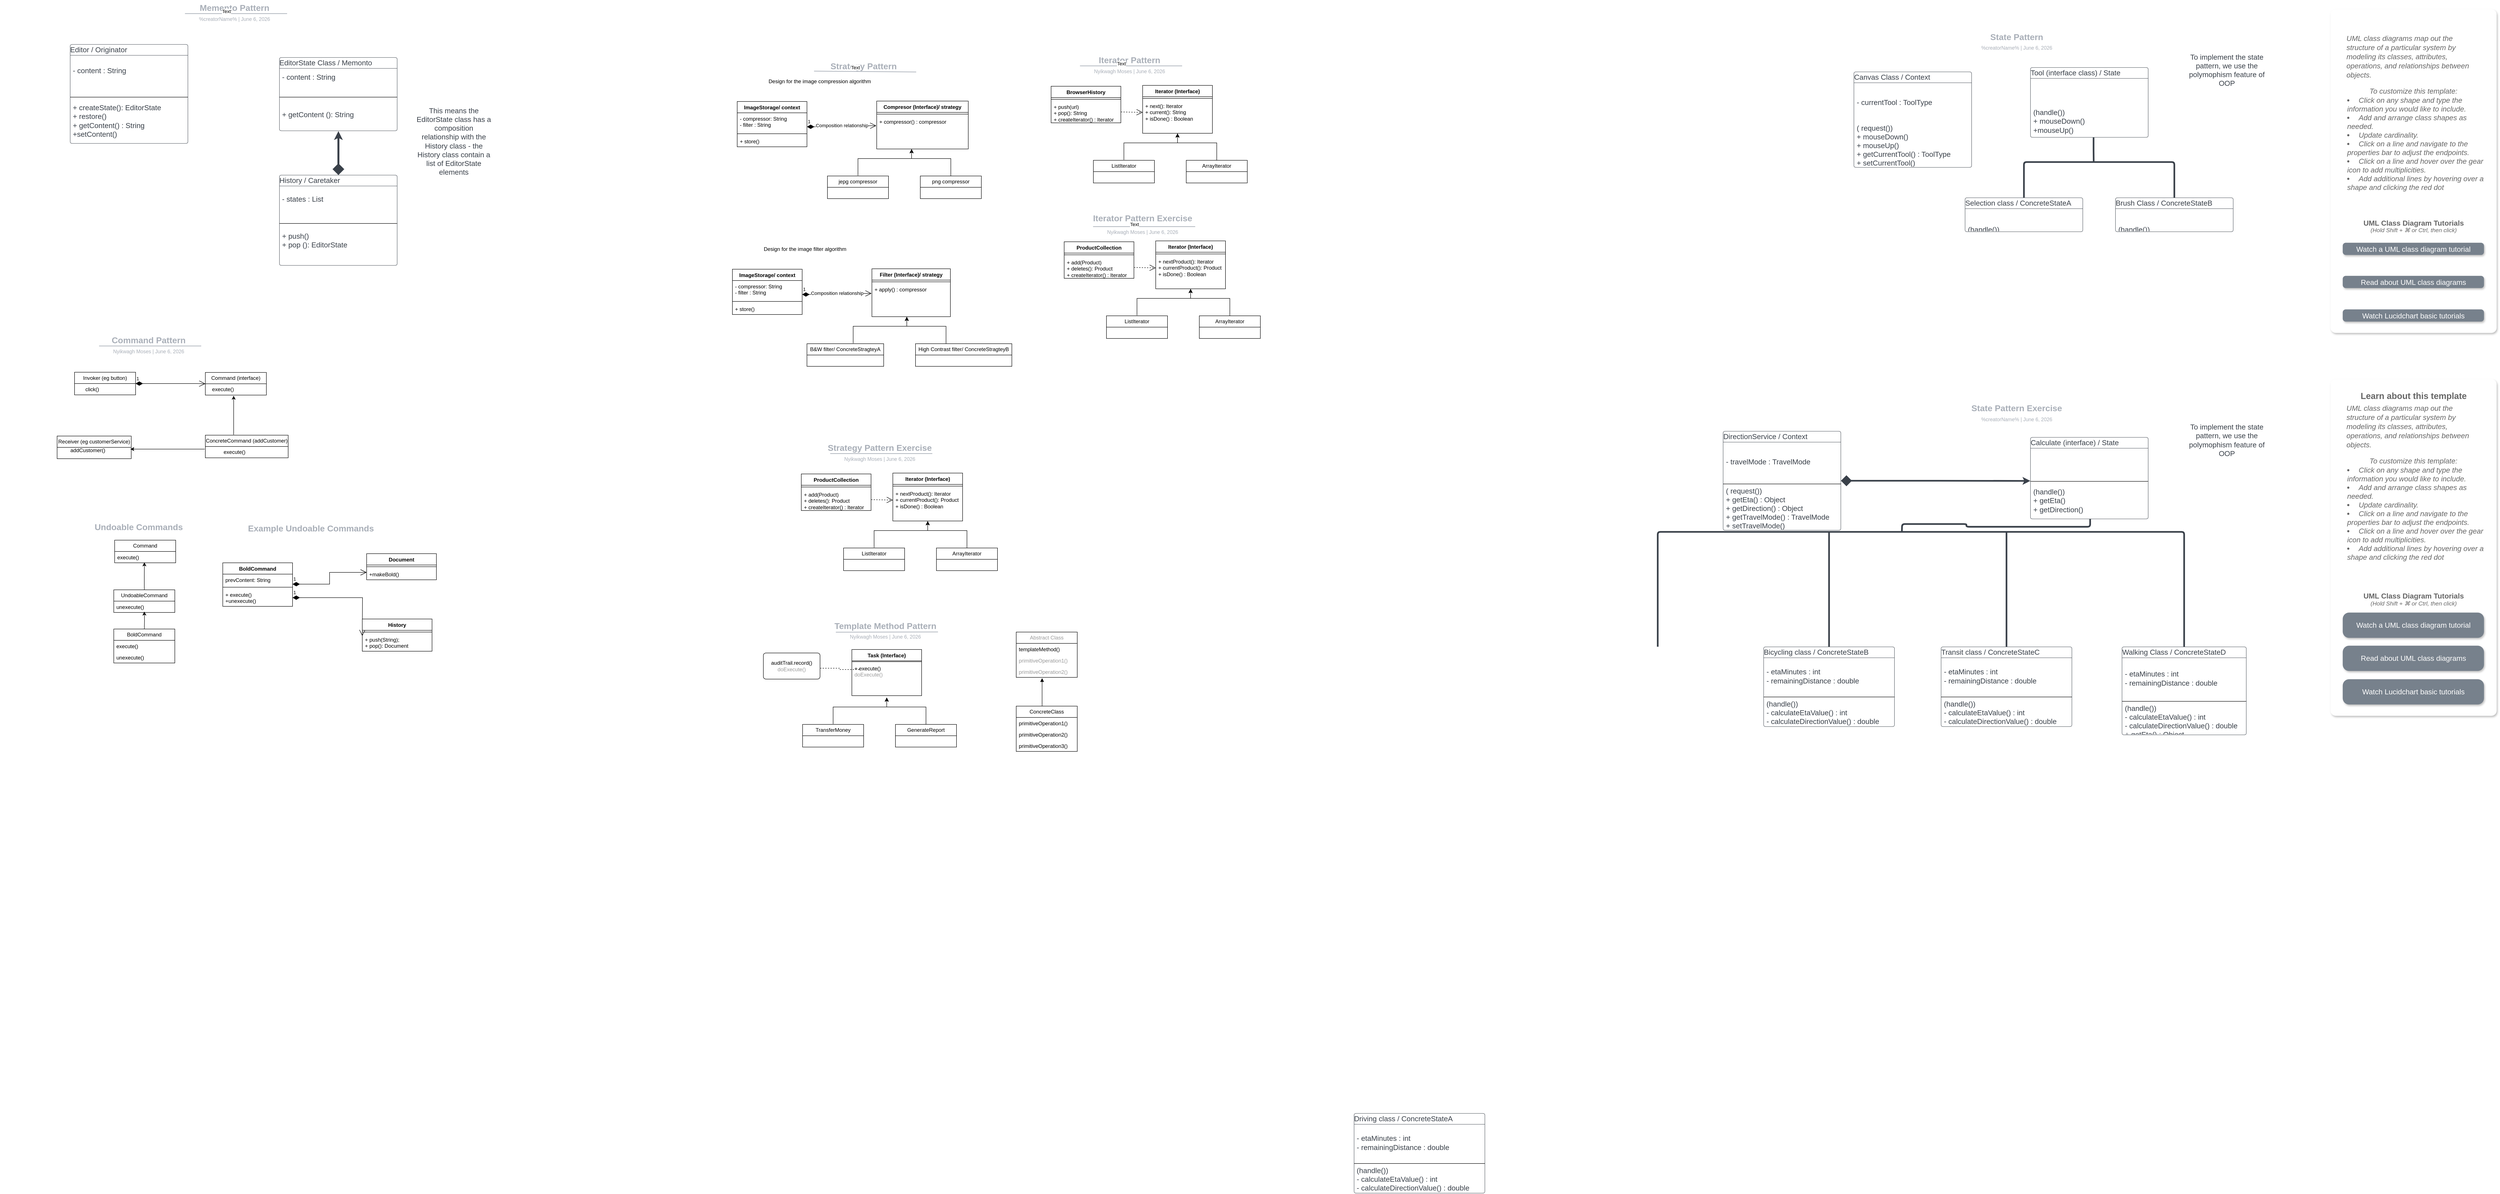 <mxfile version="21.6.9" type="github">
  <diagram id="C5RBs43oDa-KdzZeNtuy" name="Page-1">
    <mxGraphModel dx="4965" dy="4053" grid="1" gridSize="10" guides="1" tooltips="1" connect="1" arrows="1" fold="1" page="1" pageScale="1" pageWidth="827" pageHeight="1169" math="0" shadow="0">
      <root>
        <mxCell id="WIyWlLk6GJQsqaUBKTNV-0" />
        <mxCell id="WIyWlLk6GJQsqaUBKTNV-1" parent="WIyWlLk6GJQsqaUBKTNV-0" />
        <mxCell id="U_TY-0Dwg_rTrHO3cY47-18" value="" style="group;dropTarget=0;pointerEvents=0;" vertex="1" parent="WIyWlLk6GJQsqaUBKTNV-1">
          <mxGeometry x="-3203" y="-3440" width="640" height="45" as="geometry" />
        </mxCell>
        <mxCell id="U_TY-0Dwg_rTrHO3cY47-19" value="Memento Pattern" style="points=[[0.688,0.967,0]];html=1;overflow=block;blockSpacing=1;whiteSpace=wrap;fontSize=19.7;fontColor=#a9afb8;fontStyle=1;align=center;spacingLeft=7;spacingRight=7;spacingTop=2;spacing=3;strokeOpacity=0;fillOpacity=0;rounded=1;absoluteArcSize=1;arcSize=12;fillColor=#ffffff;strokeWidth=1.5;lucidId=zV0p94uQ8jZY;" vertex="1" parent="U_TY-0Dwg_rTrHO3cY47-18">
          <mxGeometry width="640" height="31" as="geometry" />
        </mxCell>
        <UserObject label="%creatorName%  |  %date{mmmm d, yyyy}%" placeholders="1" id="U_TY-0Dwg_rTrHO3cY47-20">
          <mxCell style="html=1;overflow=block;blockSpacing=1;whiteSpace=wrap;fontSize=11.5;fontColor=#a9afb8;align=center;spacingLeft=7;spacingRight=7;spacingTop=2;spacing=3;strokeOpacity=0;fillOpacity=0;rounded=1;absoluteArcSize=1;arcSize=12;fillColor=#ffffff;strokeWidth=1.5;lucidId=zV0p6GQysQ9Z;" vertex="1" parent="U_TY-0Dwg_rTrHO3cY47-18">
            <mxGeometry y="31" width="640" height="14" as="geometry" />
          </mxCell>
        </UserObject>
        <mxCell id="U_TY-0Dwg_rTrHO3cY47-21" value="" style="html=1;jettySize=18;whiteSpace=wrap;fontSize=13;fontFamily=Helvetica;strokeColor=#a9afb8;strokeOpacity=100;strokeWidth=1.5;rounded=0;startArrow=none;endArrow=none;entryX=0.688;entryY=0.967;entryPerimeter=0;lucidId=zV0plLxj8k6u;" edge="1" parent="U_TY-0Dwg_rTrHO3cY47-18" target="U_TY-0Dwg_rTrHO3cY47-19">
          <mxGeometry width="100" height="100" relative="1" as="geometry">
            <Array as="points" />
            <mxPoint x="206" y="30" as="sourcePoint" />
          </mxGeometry>
        </mxCell>
        <mxCell id="U_TY-0Dwg_rTrHO3cY47-149" value="Text" style="edgeLabel;html=1;align=center;verticalAlign=middle;resizable=0;points=[];" vertex="1" connectable="0" parent="U_TY-0Dwg_rTrHO3cY47-21">
          <mxGeometry x="-0.191" y="5" relative="1" as="geometry">
            <mxPoint as="offset" />
          </mxGeometry>
        </mxCell>
        <mxCell id="U_TY-0Dwg_rTrHO3cY47-22" value="Editor / Originator" style="html=1;overflow=block;blockSpacing=1;swimlane;childLayout=stackLayout;horizontal=1;horizontalStack=0;resizeParent=1;resizeParentMax=0;resizeLast=0;collapsible=0;fontStyle=0;marginBottom=0;swimlaneFillColor=#ffffff;startSize=25;whiteSpace=wrap;fontSize=16.7;fontColor=#3a414a;align=left;spacing=0;strokeColor=#3a414a;strokeOpacity=100;rounded=1;absoluteArcSize=1;arcSize=9;strokeWidth=0.8;" vertex="1" parent="WIyWlLk6GJQsqaUBKTNV-1">
          <mxGeometry x="-3260" y="-3339" width="270" height="227.25" as="geometry" />
        </mxCell>
        <mxCell id="U_TY-0Dwg_rTrHO3cY47-23" value="- content : String&#xa;" style="part=1;html=1;resizeHeight=0;strokeColor=none;fillColor=none;align=left;verticalAlign=middle;spacingLeft=4;spacingRight=4;overflow=hidden;rotatable=0;points=[[0,0.5],[1,0.5]];portConstraint=eastwest;swimlaneFillColor=#ffffff;strokeOpacity=100;whiteSpace=wrap;fontSize=16.7;fontColor=#3a414a;" vertex="1" parent="U_TY-0Dwg_rTrHO3cY47-22">
          <mxGeometry y="25" width="270" height="92" as="geometry" />
        </mxCell>
        <mxCell id="U_TY-0Dwg_rTrHO3cY47-24" value="" style="line;strokeWidth=1;fillColor=none;align=left;verticalAlign=middle;spacingTop=-1;spacingLeft=3;spacingRight=3;rotatable=0;labelPosition=right;points=[];portConstraint=eastwest;" vertex="1" parent="U_TY-0Dwg_rTrHO3cY47-22">
          <mxGeometry y="117" width="270" height="8" as="geometry" />
        </mxCell>
        <mxCell id="U_TY-0Dwg_rTrHO3cY47-25" value="+ createState(): EditorState&#xa;+ restore()&#xa;+ getContent() : String&#xa;+setContent()" style="part=1;html=1;resizeHeight=0;strokeColor=none;fillColor=none;align=left;verticalAlign=middle;spacingLeft=4;spacingRight=4;overflow=hidden;rotatable=0;points=[[0,0.5],[1,0.5]];portConstraint=eastwest;swimlaneFillColor=#ffffff;strokeOpacity=100;whiteSpace=wrap;fontSize=16.7;fontColor=#3a414a;" vertex="1" parent="U_TY-0Dwg_rTrHO3cY47-22">
          <mxGeometry y="125" width="270" height="102.25" as="geometry" />
        </mxCell>
        <mxCell id="U_TY-0Dwg_rTrHO3cY47-26" value="EditorState Class / Memonto" style="html=1;overflow=block;blockSpacing=1;swimlane;childLayout=stackLayout;horizontal=1;horizontalStack=0;resizeParent=1;resizeParentMax=0;resizeLast=0;collapsible=0;fontStyle=0;marginBottom=0;swimlaneFillColor=#ffffff;startSize=25;whiteSpace=wrap;fontSize=16.7;fontColor=#3a414a;align=left;spacing=0;strokeColor=#3a414a;strokeOpacity=100;rounded=1;absoluteArcSize=1;arcSize=9;strokeWidth=0.8;" vertex="1" parent="WIyWlLk6GJQsqaUBKTNV-1">
          <mxGeometry x="-2780" y="-3309" width="270" height="168.25" as="geometry" />
        </mxCell>
        <mxCell id="U_TY-0Dwg_rTrHO3cY47-27" value="- content : String&#xa;" style="part=1;html=1;resizeHeight=0;strokeColor=none;fillColor=none;align=left;verticalAlign=middle;spacingLeft=4;spacingRight=4;overflow=hidden;rotatable=0;points=[[0,0.5],[1,0.5]];portConstraint=eastwest;swimlaneFillColor=#ffffff;strokeOpacity=100;whiteSpace=wrap;fontSize=16.7;fontColor=#3a414a;" vertex="1" parent="U_TY-0Dwg_rTrHO3cY47-26">
          <mxGeometry y="25" width="270" height="62" as="geometry" />
        </mxCell>
        <mxCell id="U_TY-0Dwg_rTrHO3cY47-28" value="" style="line;strokeWidth=1;fillColor=none;align=left;verticalAlign=middle;spacingTop=-1;spacingLeft=3;spacingRight=3;rotatable=0;labelPosition=right;points=[];portConstraint=eastwest;" vertex="1" parent="U_TY-0Dwg_rTrHO3cY47-26">
          <mxGeometry y="87" width="270" height="8" as="geometry" />
        </mxCell>
        <mxCell id="U_TY-0Dwg_rTrHO3cY47-29" value="+ getContent (): String" style="part=1;html=1;resizeHeight=0;strokeColor=none;fillColor=none;align=left;verticalAlign=middle;spacingLeft=4;spacingRight=4;overflow=hidden;rotatable=0;points=[[0,0.5],[1,0.5]];portConstraint=eastwest;swimlaneFillColor=#ffffff;strokeOpacity=100;whiteSpace=wrap;fontSize=16.7;fontColor=#3a414a;" vertex="1" parent="U_TY-0Dwg_rTrHO3cY47-26">
          <mxGeometry y="95" width="270" height="73.25" as="geometry" />
        </mxCell>
        <mxCell id="U_TY-0Dwg_rTrHO3cY47-30" value="History / Caretaker" style="html=1;overflow=block;blockSpacing=1;swimlane;childLayout=stackLayout;horizontal=1;horizontalStack=0;resizeParent=1;resizeParentMax=0;resizeLast=0;collapsible=0;fontStyle=0;marginBottom=0;swimlaneFillColor=#ffffff;startSize=25;whiteSpace=wrap;fontSize=16.7;fontColor=#3a414a;align=left;spacing=0;strokeColor=#3a414a;strokeOpacity=100;rounded=1;absoluteArcSize=1;arcSize=9;strokeWidth=0.8;" vertex="1" parent="WIyWlLk6GJQsqaUBKTNV-1">
          <mxGeometry x="-2780" y="-3039" width="270" height="207.25" as="geometry" />
        </mxCell>
        <mxCell id="U_TY-0Dwg_rTrHO3cY47-31" value="- states : List&#xa;" style="part=1;html=1;resizeHeight=0;strokeColor=none;fillColor=none;align=left;verticalAlign=middle;spacingLeft=4;spacingRight=4;overflow=hidden;rotatable=0;points=[[0,0.5],[1,0.5]];portConstraint=eastwest;swimlaneFillColor=#ffffff;strokeOpacity=100;whiteSpace=wrap;fontSize=16.7;fontColor=#3a414a;" vertex="1" parent="U_TY-0Dwg_rTrHO3cY47-30">
          <mxGeometry y="25" width="270" height="82" as="geometry" />
        </mxCell>
        <mxCell id="U_TY-0Dwg_rTrHO3cY47-32" value="" style="line;strokeWidth=1;fillColor=none;align=left;verticalAlign=middle;spacingTop=-1;spacingLeft=3;spacingRight=3;rotatable=0;labelPosition=right;points=[];portConstraint=eastwest;" vertex="1" parent="U_TY-0Dwg_rTrHO3cY47-30">
          <mxGeometry y="107" width="270" height="8" as="geometry" />
        </mxCell>
        <mxCell id="U_TY-0Dwg_rTrHO3cY47-33" value="+ push()&#xa;+ pop (): EditorState&#xa;" style="part=1;html=1;resizeHeight=0;strokeColor=none;fillColor=none;align=left;verticalAlign=middle;spacingLeft=4;spacingRight=4;overflow=hidden;rotatable=0;points=[[0,0.5],[1,0.5]];portConstraint=eastwest;swimlaneFillColor=#ffffff;strokeOpacity=100;whiteSpace=wrap;fontSize=16.7;fontColor=#3a414a;" vertex="1" parent="U_TY-0Dwg_rTrHO3cY47-30">
          <mxGeometry y="115" width="270" height="92.25" as="geometry" />
        </mxCell>
        <mxCell id="U_TY-0Dwg_rTrHO3cY47-34" value="" style="html=1;jettySize=18;whiteSpace=wrap;fontSize=13;strokeColor=#3a414a;strokeOpacity=100;strokeWidth=4.5;rounded=1;arcSize=12;edgeStyle=orthogonalEdgeStyle;startArrow=diamond;startFill=1;startSize=16;exitX=0.5;exitY=-0.002;exitPerimeter=0;entryX=0.5;entryY=1.003;entryPerimeter=0;lucidId=zk1p6L_fdBU9;" edge="1" parent="WIyWlLk6GJQsqaUBKTNV-1" source="U_TY-0Dwg_rTrHO3cY47-30" target="U_TY-0Dwg_rTrHO3cY47-26">
          <mxGeometry width="100" height="100" relative="1" as="geometry">
            <Array as="points" />
          </mxGeometry>
        </mxCell>
        <mxCell id="U_TY-0Dwg_rTrHO3cY47-35" value="This means the EditorState class has a composition relationship with the History class - the History class contain a list of EditorState elements" style="html=1;overflow=block;blockSpacing=1;whiteSpace=wrap;fontSize=16.7;fontColor=#3a414a;spacing=3.8;strokeOpacity=0;fillOpacity=0;rounded=1;absoluteArcSize=1;arcSize=9;fillColor=#ffffff;strokeWidth=3.8;lucidId=Lo1pZtVWviOo;" vertex="1" parent="WIyWlLk6GJQsqaUBKTNV-1">
          <mxGeometry x="-2470" y="-3200" width="180" height="168" as="geometry" />
        </mxCell>
        <mxCell id="U_TY-0Dwg_rTrHO3cY47-36" value="" style="html=1;overflow=block;blockSpacing=1;whiteSpace=wrap;rounded=1;absoluteArcSize=1;arcSize=24;container=1;pointerEvents=0;collapsible=0;recursiveResize=0;fontSize=13;spacing=3.6;strokeOpacity=0;fillOpacity=100;shadow=1;fillColor=#ffffff;strokeWidth=1.5;lucidId=SY2pZ8UVc_J9;" vertex="1" parent="WIyWlLk6GJQsqaUBKTNV-1">
          <mxGeometry x="1924.5" y="-2571" width="381" height="773" as="geometry" />
        </mxCell>
        <mxCell id="U_TY-0Dwg_rTrHO3cY47-37" value="" style="html=1;overflow=block;blockSpacing=1;whiteSpace=wrap;rounded=1;absoluteArcSize=1;arcSize=24;container=1;pointerEvents=0;collapsible=0;recursiveResize=0;fontSize=13;spacing=3.6;strokeOpacity=0;fillOpacity=100;shadow=1;fillColor=#ffffff;strokeWidth=1.5;lucidId=sX0pJFGfKUSU;" vertex="1" parent="WIyWlLk6GJQsqaUBKTNV-1">
          <mxGeometry x="1924.5" y="-3420" width="381" height="743" as="geometry" />
        </mxCell>
        <mxCell id="U_TY-0Dwg_rTrHO3cY47-38" value="&lt;div style=&quot;display: flex; justify-content: center; text-align: center; align-items: baseline; font-size: 0; line-height: 1.25;margin-left: 8.4px;margin-right: 8.4px;margin-top: 2.4px;margin-top: -2px;&quot;&gt;&lt;span&gt;&lt;span style=&quot;font-size:16.7px;color:#666666;font-weight: bold;&quot;&gt;UML Class Diagram Tutorials&#xa;&lt;/span&gt;&lt;/span&gt;&lt;/div&gt;&lt;div style=&quot;display: flex; justify-content: center; text-align: center; align-items: baseline; font-size: 0; line-height: 1.25;margin-top: -2px;&quot;&gt;&lt;span&gt;&lt;span style=&quot;font-size:13px;color:#666666;&quot;&gt;&lt;span style=&quot;font-size:13.3px;color:#666666;font-style: italic;&quot;&gt;(Hold Shift + ⌘ or Ctrl, then click)&lt;/span&gt;&lt;/span&gt;&lt;/span&gt;&lt;/div&gt;" style="html=1;overflow=block;blockSpacing=1;whiteSpace=wrap;fontSize=13;spacing=3.6;strokeOpacity=0;fillOpacity=0;fillColor=#ffffff;strokeWidth=0.8;lucidId=sX0pPrZr3WfM;" vertex="1" parent="WIyWlLk6GJQsqaUBKTNV-1">
          <mxGeometry x="1924.5" y="-2940" width="381" height="24" as="geometry" />
        </mxCell>
        <UserObject label="Read about UML class diagrams" link="https://www.lucidchart.com/pages/uml-class-diagram" id="U_TY-0Dwg_rTrHO3cY47-39">
          <mxCell style="html=1;overflow=block;blockSpacing=1;whiteSpace=wrap;rounded=1;arcSize=25;fontSize=16.7;fontColor=#ffffff;spacingLeft=8.4;spacingRight=8.4;spacingTop=2.4;spacing=3.6;strokeOpacity=0;fillOpacity=100;shadow=1;fillColor=#77818c;strokeWidth=1.5;lucidId=sX0pizP.D8Yw;" vertex="1" parent="WIyWlLk6GJQsqaUBKTNV-1">
            <mxGeometry x="1952.5" y="-2808" width="324" height="28" as="geometry" />
          </mxCell>
        </UserObject>
        <UserObject label="Watch a UML class diagram tutorial" link="https://www.youtube.com/watch?v=UI6lqHOVHic" id="U_TY-0Dwg_rTrHO3cY47-40">
          <mxCell style="html=1;overflow=block;blockSpacing=1;whiteSpace=wrap;rounded=1;arcSize=25;fontSize=16.7;fontColor=#ffffff;spacingLeft=8.4;spacingRight=8.4;spacingTop=2.4;spacing=3.6;strokeOpacity=0;fillOpacity=100;shadow=1;fillColor=#77818c;strokeWidth=1.5;lucidId=sX0pPZHDbc-L;" vertex="1" parent="WIyWlLk6GJQsqaUBKTNV-1">
            <mxGeometry x="1952.5" y="-2884" width="324" height="28" as="geometry" />
          </mxCell>
        </UserObject>
        <UserObject label="Watch Lucidchart basic tutorials" link="https://www.youtube.com/playlist?list=PLUoebdZqEHTxx3fS_jyD56QMd4trXZE3D" id="U_TY-0Dwg_rTrHO3cY47-41">
          <mxCell style="html=1;overflow=block;blockSpacing=1;whiteSpace=wrap;rounded=1;arcSize=25;fontSize=16.7;fontColor=#ffffff;spacingLeft=8.4;spacingRight=8.4;spacingTop=2.4;spacing=3.6;strokeOpacity=0;fillOpacity=100;shadow=1;fillColor=#77818c;strokeWidth=1.5;lucidId=sX0p_.JMDArn;" vertex="1" parent="WIyWlLk6GJQsqaUBKTNV-1">
            <mxGeometry x="1952.5" y="-2731" width="324" height="28" as="geometry" />
          </mxCell>
        </UserObject>
        <mxCell id="U_TY-0Dwg_rTrHO3cY47-42" value="&lt;div style=&quot;display: flex; justify-content: flex-start; text-align: left; align-items: baseline; font-size: 0; line-height: 1.25;margin-left: 8.4px;margin-right: 8.4px;margin-top: 2.4px;margin-top: -2px;&quot;&gt;&lt;span&gt;&lt;span style=&quot;font-size:16.7px;color:#666666;font-style: italic;&quot;&gt;UML class diagrams map out the structure of a particular system by modeling its classes, attributes, operations, and relationships between objects. &#xa;&lt;/span&gt;&lt;/span&gt;&lt;/div&gt;&lt;div style=&quot;display: flex; justify-content: center; text-align: center; align-items: baseline; font-size: 0; line-height: 1.25;margin-top: -2px;&quot;&gt;&lt;span&gt;&lt;span style=&quot;font-size:16.7px;color:#666666;font-style: italic;&quot;&gt;&#xa;&lt;/span&gt;&lt;/span&gt;&lt;/div&gt;&lt;div style=&quot;display: flex; justify-content: center; text-align: center; align-items: baseline; font-size: 0; line-height: 1.25;margin-top: -2px;&quot;&gt;&lt;span&gt;&lt;span style=&quot;font-size:16.7px;color:#666666;font-style: italic;&quot;&gt;To customize this template:&#xa;&lt;/span&gt;&lt;/span&gt;&lt;/div&gt;&lt;ul style=&quot;margin: 0px; padding-left: 10px;list-style-position: inside; list-style-type:disc&quot;&gt;&lt;li style=&quot;text-align:left;color:#666666;font-size:16.7px;&quot;&gt;&lt;span style=&quot;margin-left: 3.7px;margin-right: 8.4px;margin-top: 2.4px;margin-top: -2px;&quot;&gt;&lt;span style=&quot;font-size:16.7px;color:#666666;font-style: italic;&quot;&gt;Click on any shape and type the information you would like to include.&lt;/span&gt;&lt;/span&gt;&lt;/li&gt;&lt;li style=&quot;text-align:left;color:#666666;font-size:16.7px;&quot;&gt;&lt;span style=&quot;margin-left: 3.7px;margin-right: 8.4px;margin-top: 2.4px;margin-top: -2px;&quot;&gt;&lt;span style=&quot;font-size:16.7px;color:#666666;font-style: italic;&quot;&gt;Add and arrange class shapes as needed.&lt;/span&gt;&lt;/span&gt;&lt;/li&gt;&lt;li style=&quot;text-align:left;color:#666666;font-size:16.7px;&quot;&gt;&lt;span style=&quot;margin-left: 3.7px;margin-right: 8.4px;margin-top: 2.4px;margin-top: -2px;&quot;&gt;&lt;span style=&quot;font-size:16.7px;color:#666666;font-style: italic;&quot;&gt;Update cardinality.&lt;/span&gt;&lt;/span&gt;&lt;/li&gt;&lt;li style=&quot;text-align:left;color:#666666;font-size:16.7px;&quot;&gt;&lt;span style=&quot;margin-left: 3.7px;margin-right: 8.4px;margin-top: 2.4px;margin-top: -2px;&quot;&gt;&lt;span style=&quot;font-size:16.7px;color:#666666;font-style: italic;&quot;&gt;Click on a line and navigate to the properties bar to adjust the endpoints.&lt;/span&gt;&lt;/span&gt;&lt;/li&gt;&lt;li style=&quot;text-align:left;color:#666666;font-size:16.7px;&quot;&gt;&lt;span style=&quot;margin-left: 3.7px;margin-right: 8.4px;margin-top: 2.4px;margin-top: -2px;&quot;&gt;&lt;span style=&quot;font-size:16.7px;color:#666666;font-style: italic;&quot;&gt;Click on a line and hover over the gear icon to add multiplicities.&lt;/span&gt;&lt;/span&gt;&lt;/li&gt;&lt;li style=&quot;text-align:left;color:#666666;font-size:16.7px;&quot;&gt;&lt;span style=&quot;margin-left: 3.7px;margin-right: 8.4px;margin-top: 2.4px;margin-top: -2px;&quot;&gt;&lt;span style=&quot;font-size:16.7px;color:#666666;font-style: italic;&quot;&gt;Add additional lines by hovering over a shape and clicking the red dot&lt;/span&gt;&lt;/span&gt;&lt;/li&gt;&lt;/ul&gt;" style="html=1;overflow=block;blockSpacing=1;whiteSpace=wrap;fontSize=13;spacing=0;verticalAlign=top;strokeOpacity=100;rounded=1;absoluteArcSize=1;arcSize=7.5;strokeWidth=1.5;fillColor=none;strokeColor=none;lucidId=sX0pO99i9qGL;" vertex="1" parent="WIyWlLk6GJQsqaUBKTNV-1">
          <mxGeometry x="1952.5" y="-3360" width="324" height="390" as="geometry" />
        </mxCell>
        <mxCell id="U_TY-0Dwg_rTrHO3cY47-43" value="State Pattern" style="html=1;overflow=block;blockSpacing=1;whiteSpace=wrap;fontSize=19.7;fontColor=#a9afb8;fontStyle=1;align=center;spacingLeft=7;spacingRight=7;spacingTop=2;spacing=3;strokeOpacity=0;fillOpacity=0;rounded=1;absoluteArcSize=1;arcSize=12;fillColor=#ffffff;strokeWidth=1.5;lucidId=sX0p97V16W0Q;" vertex="1" parent="WIyWlLk6GJQsqaUBKTNV-1">
          <mxGeometry x="884.5" y="-3370" width="640" height="1" as="geometry" />
        </mxCell>
        <UserObject label="%creatorName%  |  %date{mmmm d, yyyy}%" placeholders="1" id="U_TY-0Dwg_rTrHO3cY47-44">
          <mxCell style="html=1;overflow=block;blockSpacing=1;whiteSpace=wrap;fontSize=11.5;fontColor=#a9afb8;align=center;spacingLeft=7;spacingRight=7;spacingTop=2;spacing=3;strokeOpacity=0;fillOpacity=0;rounded=1;absoluteArcSize=1;arcSize=12;fillColor=#ffffff;strokeWidth=1.5;lucidId=sX0pR78Se-6M;" vertex="1" parent="WIyWlLk6GJQsqaUBKTNV-1">
            <mxGeometry x="884.5" y="-3339" width="640" as="geometry" />
          </mxCell>
        </UserObject>
        <mxCell id="U_TY-0Dwg_rTrHO3cY47-45" value="Canvas Class / Context" style="html=1;overflow=block;blockSpacing=1;swimlane;childLayout=stackLayout;horizontal=1;horizontalStack=0;resizeParent=1;resizeParentMax=0;resizeLast=0;collapsible=0;fontStyle=0;marginBottom=0;swimlaneFillColor=#ffffff;startSize=25;whiteSpace=wrap;fontSize=16.7;fontColor=#3a414a;align=left;spacing=0;strokeColor=#3a414a;strokeOpacity=100;rounded=1;absoluteArcSize=1;arcSize=9;strokeWidth=0.8;" vertex="1" parent="WIyWlLk6GJQsqaUBKTNV-1">
          <mxGeometry x="831.5" y="-3276" width="270" height="219.25" as="geometry" />
        </mxCell>
        <mxCell id="U_TY-0Dwg_rTrHO3cY47-46" value="- currentTool : ToolType" style="part=1;html=1;resizeHeight=0;strokeColor=none;fillColor=none;align=left;verticalAlign=middle;spacingLeft=4;spacingRight=4;overflow=hidden;rotatable=0;points=[[0,0.5],[1,0.5]];portConstraint=eastwest;swimlaneFillColor=#ffffff;strokeOpacity=100;whiteSpace=wrap;fontSize=16.7;fontColor=#3a414a;" vertex="1" parent="U_TY-0Dwg_rTrHO3cY47-45">
          <mxGeometry y="25" width="270" height="92" as="geometry" />
        </mxCell>
        <mxCell id="U_TY-0Dwg_rTrHO3cY47-47" value="" style="line;strokeWidth=1;fillColor=none;align=left;verticalAlign=middle;spacingTop=-1;spacingLeft=3;spacingRight=3;rotatable=0;labelPosition=right;points=[];portConstraint=eastwest;" vertex="1" parent="U_TY-0Dwg_rTrHO3cY47-45">
          <mxGeometry y="117" width="270" as="geometry" />
        </mxCell>
        <mxCell id="U_TY-0Dwg_rTrHO3cY47-48" value="( request())&#xa;+ mouseDown()&#xa;+ mouseUp()&#xa;+ getCurrentTool() : ToolType&#xa;+ setCurrentTool()" style="part=1;html=1;resizeHeight=0;strokeColor=none;fillColor=none;align=left;verticalAlign=middle;spacingLeft=4;spacingRight=4;overflow=hidden;rotatable=0;points=[[0,0.5],[1,0.5]];portConstraint=eastwest;swimlaneFillColor=#ffffff;strokeOpacity=100;whiteSpace=wrap;fontSize=16.7;fontColor=#3a414a;" vertex="1" parent="U_TY-0Dwg_rTrHO3cY47-45">
          <mxGeometry y="117" width="270" height="102.25" as="geometry" />
        </mxCell>
        <mxCell id="U_TY-0Dwg_rTrHO3cY47-49" value="Tool (interface class) /  State" style="html=1;overflow=block;blockSpacing=1;swimlane;childLayout=stackLayout;horizontal=1;horizontalStack=0;resizeParent=1;resizeParentMax=0;resizeLast=0;collapsible=0;fontStyle=0;marginBottom=0;swimlaneFillColor=#ffffff;startSize=25;whiteSpace=wrap;fontSize=16.7;fontColor=#3a414a;align=left;spacing=0;strokeColor=#3a414a;strokeOpacity=100;rounded=1;absoluteArcSize=1;arcSize=9;strokeWidth=0.8;" vertex="1" parent="WIyWlLk6GJQsqaUBKTNV-1">
          <mxGeometry x="1236.5" y="-3286" width="270" height="160.25" as="geometry" />
        </mxCell>
        <mxCell id="U_TY-0Dwg_rTrHO3cY47-50" value="" style="part=1;html=1;resizeHeight=0;strokeColor=none;fillColor=none;align=left;verticalAlign=middle;spacingLeft=4;spacingRight=4;overflow=hidden;rotatable=0;points=[[0,0.5],[1,0.5]];portConstraint=eastwest;swimlaneFillColor=#ffffff;strokeOpacity=100;whiteSpace=wrap;fontSize=13;" vertex="1" parent="U_TY-0Dwg_rTrHO3cY47-49">
          <mxGeometry y="25" width="270" height="62" as="geometry" />
        </mxCell>
        <mxCell id="U_TY-0Dwg_rTrHO3cY47-51" value="" style="line;strokeWidth=1;fillColor=none;align=left;verticalAlign=middle;spacingTop=-1;spacingLeft=3;spacingRight=3;rotatable=0;labelPosition=right;points=[];portConstraint=eastwest;" vertex="1" parent="U_TY-0Dwg_rTrHO3cY47-49">
          <mxGeometry y="87" width="270" as="geometry" />
        </mxCell>
        <mxCell id="U_TY-0Dwg_rTrHO3cY47-52" value="(handle())&#xa;+ mouseDown()&#xa;+mouseUp()" style="part=1;html=1;resizeHeight=0;strokeColor=none;fillColor=none;align=left;verticalAlign=middle;spacingLeft=4;spacingRight=4;overflow=hidden;rotatable=0;points=[[0,0.5],[1,0.5]];portConstraint=eastwest;swimlaneFillColor=#ffffff;strokeOpacity=100;whiteSpace=wrap;fontSize=16.7;fontColor=#3a414a;" vertex="1" parent="U_TY-0Dwg_rTrHO3cY47-49">
          <mxGeometry y="87" width="270" height="73.25" as="geometry" />
        </mxCell>
        <mxCell id="U_TY-0Dwg_rTrHO3cY47-53" value="Brush Class / ConcreteStateB" style="html=1;overflow=block;blockSpacing=1;swimlane;childLayout=stackLayout;horizontal=1;horizontalStack=0;resizeParent=1;resizeParentMax=0;resizeLast=0;collapsible=0;fontStyle=0;marginBottom=0;swimlaneFillColor=#ffffff;startSize=25;whiteSpace=wrap;fontSize=16.7;fontColor=#3a414a;align=left;spacing=0;strokeColor=#3a414a;strokeOpacity=100;rounded=1;absoluteArcSize=1;arcSize=9;strokeWidth=0.8;" vertex="1" parent="WIyWlLk6GJQsqaUBKTNV-1">
          <mxGeometry x="1431.5" y="-2987" width="270" height="78" as="geometry" />
        </mxCell>
        <mxCell id="U_TY-0Dwg_rTrHO3cY47-54" value="" style="part=1;html=1;resizeHeight=0;strokeColor=none;fillColor=none;align=left;verticalAlign=middle;spacingLeft=4;spacingRight=4;overflow=hidden;rotatable=0;points=[[0,0.5],[1,0.5]];portConstraint=eastwest;swimlaneFillColor=#ffffff;strokeOpacity=100;whiteSpace=wrap;fontSize=13;" vertex="1" parent="U_TY-0Dwg_rTrHO3cY47-53">
          <mxGeometry y="25" width="270" height="36" as="geometry" />
        </mxCell>
        <mxCell id="U_TY-0Dwg_rTrHO3cY47-55" value="" style="line;strokeWidth=1;fillColor=none;align=left;verticalAlign=middle;spacingTop=-1;spacingLeft=3;spacingRight=3;rotatable=0;labelPosition=right;points=[];portConstraint=eastwest;" vertex="1" parent="U_TY-0Dwg_rTrHO3cY47-53">
          <mxGeometry y="61" width="270" as="geometry" />
        </mxCell>
        <mxCell id="U_TY-0Dwg_rTrHO3cY47-56" value="(handle())&#xa;+ mouseDown()&#xa;+mouseUp()" style="part=1;html=1;resizeHeight=0;strokeColor=none;fillColor=none;align=left;verticalAlign=middle;spacingLeft=4;spacingRight=4;overflow=hidden;rotatable=0;points=[[0,0.5],[1,0.5]];portConstraint=eastwest;swimlaneFillColor=#ffffff;strokeOpacity=100;whiteSpace=wrap;fontSize=16.7;fontColor=#3a414a;" vertex="1" parent="U_TY-0Dwg_rTrHO3cY47-53">
          <mxGeometry y="61" width="270" height="17" as="geometry" />
        </mxCell>
        <mxCell id="U_TY-0Dwg_rTrHO3cY47-57" value="Selection class /  ConcreteStateA" style="html=1;overflow=block;blockSpacing=1;swimlane;childLayout=stackLayout;horizontal=1;horizontalStack=0;resizeParent=1;resizeParentMax=0;resizeLast=0;collapsible=0;fontStyle=0;marginBottom=0;swimlaneFillColor=#ffffff;startSize=25;whiteSpace=wrap;fontSize=16.7;fontColor=#3a414a;align=left;spacing=0;strokeColor=#3a414a;strokeOpacity=100;rounded=1;absoluteArcSize=1;arcSize=9;strokeWidth=0.8;" vertex="1" parent="WIyWlLk6GJQsqaUBKTNV-1">
          <mxGeometry x="1086.5" y="-2987" width="270" height="78" as="geometry" />
        </mxCell>
        <mxCell id="U_TY-0Dwg_rTrHO3cY47-58" value="" style="part=1;html=1;resizeHeight=0;strokeColor=none;fillColor=none;align=left;verticalAlign=middle;spacingLeft=4;spacingRight=4;overflow=hidden;rotatable=0;points=[[0,0.5],[1,0.5]];portConstraint=eastwest;swimlaneFillColor=#ffffff;strokeOpacity=100;whiteSpace=wrap;fontSize=13;" vertex="1" parent="U_TY-0Dwg_rTrHO3cY47-57">
          <mxGeometry y="25" width="270" height="36" as="geometry" />
        </mxCell>
        <mxCell id="U_TY-0Dwg_rTrHO3cY47-59" value="" style="line;strokeWidth=1;fillColor=none;align=left;verticalAlign=middle;spacingTop=-1;spacingLeft=3;spacingRight=3;rotatable=0;labelPosition=right;points=[];portConstraint=eastwest;" vertex="1" parent="U_TY-0Dwg_rTrHO3cY47-57">
          <mxGeometry y="61" width="270" as="geometry" />
        </mxCell>
        <mxCell id="U_TY-0Dwg_rTrHO3cY47-60" value="(handle())&#xa;+ mouseDown()&#xa;+mouseUp()" style="part=1;html=1;resizeHeight=0;strokeColor=none;fillColor=none;align=left;verticalAlign=middle;spacingLeft=4;spacingRight=4;overflow=hidden;rotatable=0;points=[[0,0.5],[1,0.5]];portConstraint=eastwest;swimlaneFillColor=#ffffff;strokeOpacity=100;whiteSpace=wrap;fontSize=16.7;fontColor=#3a414a;" vertex="1" parent="U_TY-0Dwg_rTrHO3cY47-57">
          <mxGeometry y="61" width="270" height="17" as="geometry" />
        </mxCell>
        <mxCell id="U_TY-0Dwg_rTrHO3cY47-61" value="" style="html=1;jettySize=18;whiteSpace=wrap;overflow=block;blockSpacing=1;fontSize=13;strokeColor=#3a414a;strokeOpacity=100;strokeWidth=3.8;rounded=1;arcSize=12;edgeStyle=orthogonalEdgeStyle;startArrow=none;endArrow=none;exitX=0.5;exitY=-0.003;exitPerimeter=0;entryX=0.5;entryY=-0.003;entryPerimeter=0;lucidId=dD1pzq4XvZ.y;" edge="1" parent="WIyWlLk6GJQsqaUBKTNV-1" source="U_TY-0Dwg_rTrHO3cY47-57" target="U_TY-0Dwg_rTrHO3cY47-53">
          <mxGeometry width="100" height="100" relative="1" as="geometry">
            <Array as="points">
              <mxPoint x="1221.5" y="-3069" />
              <mxPoint x="1566.5" y="-3069" />
            </Array>
          </mxGeometry>
        </mxCell>
        <mxCell id="U_TY-0Dwg_rTrHO3cY47-62" value="" style="html=1;jettySize=18;whiteSpace=wrap;overflow=block;blockSpacing=1;fontSize=13;strokeColor=#3a414a;strokeOpacity=100;strokeWidth=3.8;rounded=1;arcSize=12;edgeStyle=orthogonalEdgeStyle;endArrow=none;exitX=0.536;exitY=1.002;exitPerimeter=0;lucidId=QD1pjZaXCF8D;" edge="1" parent="WIyWlLk6GJQsqaUBKTNV-1" source="U_TY-0Dwg_rTrHO3cY47-49">
          <mxGeometry width="100" height="100" relative="1" as="geometry">
            <Array as="points" />
            <mxPoint x="1381.5" y="-3069" as="targetPoint" />
          </mxGeometry>
        </mxCell>
        <mxCell id="U_TY-0Dwg_rTrHO3cY47-63" value="To implement the state pattern, we use the polymophism feature of OOP" style="html=1;overflow=block;blockSpacing=1;whiteSpace=wrap;fontSize=16.7;fontColor=#3a414a;spacing=3.8;strokeOpacity=0;fillOpacity=0;rounded=1;absoluteArcSize=1;arcSize=9;fillColor=#ffffff;strokeWidth=3.8;lucidId=RH1p5E7Tl5A2;" vertex="1" parent="WIyWlLk6GJQsqaUBKTNV-1">
          <mxGeometry x="1596.5" y="-3323" width="180" height="58" as="geometry" />
        </mxCell>
        <mxCell id="U_TY-0Dwg_rTrHO3cY47-64" value="Learn about this template" style="html=1;overflow=block;blockSpacing=1;whiteSpace=wrap;fontSize=20;fontColor=#666666;fontStyle=1;spacingLeft=8.4;spacingRight=8.4;spacingTop=2.4;spacing=3.6;strokeOpacity=0;fillOpacity=0;fillColor=#ffffff;strokeWidth=1.5;lucidId=SY2p4FD~U8lN;" vertex="1" parent="WIyWlLk6GJQsqaUBKTNV-1">
          <mxGeometry x="1924.5" y="-2558" width="381" height="47" as="geometry" />
        </mxCell>
        <mxCell id="U_TY-0Dwg_rTrHO3cY47-65" value="&lt;div style=&quot;display: flex; justify-content: center; text-align: center; align-items: baseline; font-size: 0; line-height: 1.25;margin-left: 8.4px;margin-right: 8.4px;margin-top: 2.4px;margin-top: -2px;&quot;&gt;&lt;span&gt;&lt;span style=&quot;font-size:16.7px;color:#666666;font-weight: bold;&quot;&gt;UML Class Diagram Tutorials&#xa;&lt;/span&gt;&lt;/span&gt;&lt;/div&gt;&lt;div style=&quot;display: flex; justify-content: center; text-align: center; align-items: baseline; font-size: 0; line-height: 1.25;margin-top: -2px;&quot;&gt;&lt;span&gt;&lt;span style=&quot;font-size:13px;color:#666666;&quot;&gt;&lt;span style=&quot;font-size:13.3px;color:#666666;font-style: italic;&quot;&gt;(Hold Shift + ⌘ or Ctrl, then click)&lt;/span&gt;&lt;/span&gt;&lt;/span&gt;&lt;/div&gt;" style="html=1;overflow=block;blockSpacing=1;whiteSpace=wrap;fontSize=13;spacing=3.6;strokeOpacity=0;fillOpacity=0;fillColor=#ffffff;strokeWidth=0.8;lucidId=SY2pRuy3iUNh;" vertex="1" parent="WIyWlLk6GJQsqaUBKTNV-1">
          <mxGeometry x="1924.5" y="-2091" width="381" height="54" as="geometry" />
        </mxCell>
        <UserObject label="Read about UML class diagrams" link="https://www.lucidchart.com/pages/uml-class-diagram" id="U_TY-0Dwg_rTrHO3cY47-66">
          <mxCell style="html=1;overflow=block;blockSpacing=1;whiteSpace=wrap;rounded=1;arcSize=25;fontSize=16.7;fontColor=#ffffff;spacingLeft=8.4;spacingRight=8.4;spacingTop=2.4;spacing=3.6;strokeOpacity=0;fillOpacity=100;shadow=1;fillColor=#77818c;strokeWidth=1.5;lucidId=SY2pU0_veld~;" vertex="1" parent="WIyWlLk6GJQsqaUBKTNV-1">
            <mxGeometry x="1952.5" y="-1959" width="324" height="58" as="geometry" />
          </mxCell>
        </UserObject>
        <UserObject label="Watch a UML class diagram tutorial" link="https://www.youtube.com/watch?v=UI6lqHOVHic" id="U_TY-0Dwg_rTrHO3cY47-67">
          <mxCell style="html=1;overflow=block;blockSpacing=1;whiteSpace=wrap;rounded=1;arcSize=25;fontSize=16.7;fontColor=#ffffff;spacingLeft=8.4;spacingRight=8.4;spacingTop=2.4;spacing=3.6;strokeOpacity=0;fillOpacity=100;shadow=1;fillColor=#77818c;strokeWidth=1.5;lucidId=SY2p5YtSYIp6;" vertex="1" parent="WIyWlLk6GJQsqaUBKTNV-1">
            <mxGeometry x="1952.5" y="-2035" width="324" height="58" as="geometry" />
          </mxCell>
        </UserObject>
        <UserObject label="Watch Lucidchart basic tutorials" link="https://www.youtube.com/playlist?list=PLUoebdZqEHTxx3fS_jyD56QMd4trXZE3D" id="U_TY-0Dwg_rTrHO3cY47-68">
          <mxCell style="html=1;overflow=block;blockSpacing=1;whiteSpace=wrap;rounded=1;arcSize=25;fontSize=16.7;fontColor=#ffffff;spacingLeft=8.4;spacingRight=8.4;spacingTop=2.4;spacing=3.6;strokeOpacity=0;fillOpacity=100;shadow=1;fillColor=#77818c;strokeWidth=1.5;lucidId=SY2pt628xp.h;" vertex="1" parent="WIyWlLk6GJQsqaUBKTNV-1">
            <mxGeometry x="1952.5" y="-1882" width="324" height="58" as="geometry" />
          </mxCell>
        </UserObject>
        <mxCell id="U_TY-0Dwg_rTrHO3cY47-69" value="&lt;div style=&quot;display: flex; justify-content: flex-start; text-align: left; align-items: baseline; font-size: 0; line-height: 1.25;margin-left: 8.4px;margin-right: 8.4px;margin-top: 2.4px;margin-top: -2px;&quot;&gt;&lt;span&gt;&lt;span style=&quot;font-size:16.7px;color:#666666;font-style: italic;&quot;&gt;UML class diagrams map out the structure of a particular system by modeling its classes, attributes, operations, and relationships between objects. &#xa;&lt;/span&gt;&lt;/span&gt;&lt;/div&gt;&lt;div style=&quot;display: flex; justify-content: center; text-align: center; align-items: baseline; font-size: 0; line-height: 1.25;margin-top: -2px;&quot;&gt;&lt;span&gt;&lt;span style=&quot;font-size:16.7px;color:#666666;font-style: italic;&quot;&gt;&#xa;&lt;/span&gt;&lt;/span&gt;&lt;/div&gt;&lt;div style=&quot;display: flex; justify-content: center; text-align: center; align-items: baseline; font-size: 0; line-height: 1.25;margin-top: -2px;&quot;&gt;&lt;span&gt;&lt;span style=&quot;font-size:16.7px;color:#666666;font-style: italic;&quot;&gt;To customize this template:&#xa;&lt;/span&gt;&lt;/span&gt;&lt;/div&gt;&lt;ul style=&quot;margin: 0px; padding-left: 10px;list-style-position: inside; list-style-type:disc&quot;&gt;&lt;li style=&quot;text-align:left;color:#666666;font-size:16.7px;&quot;&gt;&lt;span style=&quot;margin-left: 3.7px;margin-right: 8.4px;margin-top: 2.4px;margin-top: -2px;&quot;&gt;&lt;span style=&quot;font-size:16.7px;color:#666666;font-style: italic;&quot;&gt;Click on any shape and type the information you would like to include.&lt;/span&gt;&lt;/span&gt;&lt;/li&gt;&lt;li style=&quot;text-align:left;color:#666666;font-size:16.7px;&quot;&gt;&lt;span style=&quot;margin-left: 3.7px;margin-right: 8.4px;margin-top: 2.4px;margin-top: -2px;&quot;&gt;&lt;span style=&quot;font-size:16.7px;color:#666666;font-style: italic;&quot;&gt;Add and arrange class shapes as needed.&lt;/span&gt;&lt;/span&gt;&lt;/li&gt;&lt;li style=&quot;text-align:left;color:#666666;font-size:16.7px;&quot;&gt;&lt;span style=&quot;margin-left: 3.7px;margin-right: 8.4px;margin-top: 2.4px;margin-top: -2px;&quot;&gt;&lt;span style=&quot;font-size:16.7px;color:#666666;font-style: italic;&quot;&gt;Update cardinality.&lt;/span&gt;&lt;/span&gt;&lt;/li&gt;&lt;li style=&quot;text-align:left;color:#666666;font-size:16.7px;&quot;&gt;&lt;span style=&quot;margin-left: 3.7px;margin-right: 8.4px;margin-top: 2.4px;margin-top: -2px;&quot;&gt;&lt;span style=&quot;font-size:16.7px;color:#666666;font-style: italic;&quot;&gt;Click on a line and navigate to the properties bar to adjust the endpoints.&lt;/span&gt;&lt;/span&gt;&lt;/li&gt;&lt;li style=&quot;text-align:left;color:#666666;font-size:16.7px;&quot;&gt;&lt;span style=&quot;margin-left: 3.7px;margin-right: 8.4px;margin-top: 2.4px;margin-top: -2px;&quot;&gt;&lt;span style=&quot;font-size:16.7px;color:#666666;font-style: italic;&quot;&gt;Click on a line and hover over the gear icon to add multiplicities.&lt;/span&gt;&lt;/span&gt;&lt;/li&gt;&lt;li style=&quot;text-align:left;color:#666666;font-size:16.7px;&quot;&gt;&lt;span style=&quot;margin-left: 3.7px;margin-right: 8.4px;margin-top: 2.4px;margin-top: -2px;&quot;&gt;&lt;span style=&quot;font-size:16.7px;color:#666666;font-style: italic;&quot;&gt;Add additional lines by hovering over a shape and clicking the red dot&lt;/span&gt;&lt;/span&gt;&lt;/li&gt;&lt;/ul&gt;" style="html=1;overflow=block;blockSpacing=1;whiteSpace=wrap;fontSize=13;spacing=0;verticalAlign=top;strokeOpacity=100;rounded=1;absoluteArcSize=1;arcSize=7.5;strokeWidth=1.5;fillColor=none;strokeColor=none;lucidId=SY2pniJw6Qz9;" vertex="1" parent="WIyWlLk6GJQsqaUBKTNV-1">
          <mxGeometry x="1952.5" y="-2511" width="324" height="420" as="geometry" />
        </mxCell>
        <mxCell id="U_TY-0Dwg_rTrHO3cY47-70" value="State Pattern Exercise" style="html=1;overflow=block;blockSpacing=1;whiteSpace=wrap;fontSize=19.7;fontColor=#a9afb8;fontStyle=1;align=center;spacingLeft=7;spacingRight=7;spacingTop=2;spacing=3;strokeOpacity=0;fillOpacity=0;rounded=1;absoluteArcSize=1;arcSize=12;fillColor=#ffffff;strokeWidth=1.5;lucidId=SY2psujnoQzz;" vertex="1" parent="WIyWlLk6GJQsqaUBKTNV-1">
          <mxGeometry x="884.5" y="-2521" width="640" height="31" as="geometry" />
        </mxCell>
        <UserObject label="%creatorName%  |  %date{mmmm d, yyyy}%" placeholders="1" id="U_TY-0Dwg_rTrHO3cY47-71">
          <mxCell style="html=1;overflow=block;blockSpacing=1;whiteSpace=wrap;fontSize=11.5;fontColor=#a9afb8;align=center;spacingLeft=7;spacingRight=7;spacingTop=2;spacing=3;strokeOpacity=0;fillOpacity=0;rounded=1;absoluteArcSize=1;arcSize=12;fillColor=#ffffff;strokeWidth=1.5;lucidId=SY2pOwbc8Taz;" vertex="1" parent="WIyWlLk6GJQsqaUBKTNV-1">
            <mxGeometry x="884.5" y="-2490" width="640" height="14" as="geometry" />
          </mxCell>
        </UserObject>
        <mxCell id="U_TY-0Dwg_rTrHO3cY47-72" value="DirectionService / Context" style="html=1;overflow=block;blockSpacing=1;swimlane;childLayout=stackLayout;horizontal=1;horizontalStack=0;resizeParent=1;resizeParentMax=0;resizeLast=0;collapsible=0;fontStyle=0;marginBottom=0;swimlaneFillColor=#ffffff;startSize=25;whiteSpace=wrap;fontSize=16.7;fontColor=#3a414a;align=left;spacing=0;strokeColor=#3a414a;strokeOpacity=100;rounded=1;absoluteArcSize=1;arcSize=9;strokeWidth=0.8;" vertex="1" parent="WIyWlLk6GJQsqaUBKTNV-1">
          <mxGeometry x="531.5" y="-2451" width="270" height="227.25" as="geometry" />
        </mxCell>
        <mxCell id="U_TY-0Dwg_rTrHO3cY47-73" value="- travelMode : TravelMode" style="part=1;html=1;resizeHeight=0;strokeColor=none;fillColor=none;align=left;verticalAlign=middle;spacingLeft=4;spacingRight=4;overflow=hidden;rotatable=0;points=[[0,0.5],[1,0.5]];portConstraint=eastwest;swimlaneFillColor=#ffffff;strokeOpacity=100;whiteSpace=wrap;fontSize=16.7;fontColor=#3a414a;" vertex="1" parent="U_TY-0Dwg_rTrHO3cY47-72">
          <mxGeometry y="25" width="270" height="92" as="geometry" />
        </mxCell>
        <mxCell id="U_TY-0Dwg_rTrHO3cY47-74" value="" style="line;strokeWidth=1;fillColor=none;align=left;verticalAlign=middle;spacingTop=-1;spacingLeft=3;spacingRight=3;rotatable=0;labelPosition=right;points=[];portConstraint=eastwest;" vertex="1" parent="U_TY-0Dwg_rTrHO3cY47-72">
          <mxGeometry y="117" width="270" height="8" as="geometry" />
        </mxCell>
        <mxCell id="U_TY-0Dwg_rTrHO3cY47-75" value="( request())&#xa;+ getEta() : Object&#xa;+ getDirection() : Object&#xa;+ getTravelMode() : TravelMode&#xa;+ setTravelMode()" style="part=1;html=1;resizeHeight=0;strokeColor=none;fillColor=none;align=left;verticalAlign=middle;spacingLeft=4;spacingRight=4;overflow=hidden;rotatable=0;points=[[0,0.5],[1,0.5]];portConstraint=eastwest;swimlaneFillColor=#ffffff;strokeOpacity=100;whiteSpace=wrap;fontSize=16.7;fontColor=#3a414a;" vertex="1" parent="U_TY-0Dwg_rTrHO3cY47-72">
          <mxGeometry y="125" width="270" height="102.25" as="geometry" />
        </mxCell>
        <mxCell id="U_TY-0Dwg_rTrHO3cY47-76" value="Calculate (interface) /  State" style="html=1;overflow=block;blockSpacing=1;swimlane;childLayout=stackLayout;horizontal=1;horizontalStack=0;resizeParent=1;resizeParentMax=0;resizeLast=0;collapsible=0;fontStyle=0;marginBottom=0;swimlaneFillColor=#ffffff;startSize=25;whiteSpace=wrap;fontSize=16.7;fontColor=#3a414a;align=left;spacing=0;strokeColor=#3a414a;strokeOpacity=100;rounded=1;absoluteArcSize=1;arcSize=9;strokeWidth=0.8;" vertex="1" parent="WIyWlLk6GJQsqaUBKTNV-1">
          <mxGeometry x="1236.5" y="-2437" width="270" height="187.25" as="geometry" />
        </mxCell>
        <mxCell id="U_TY-0Dwg_rTrHO3cY47-77" value="" style="part=1;html=1;resizeHeight=0;strokeColor=none;fillColor=none;align=left;verticalAlign=middle;spacingLeft=4;spacingRight=4;overflow=hidden;rotatable=0;points=[[0,0.5],[1,0.5]];portConstraint=eastwest;swimlaneFillColor=#ffffff;strokeOpacity=100;whiteSpace=wrap;fontSize=13;" vertex="1" parent="U_TY-0Dwg_rTrHO3cY47-76">
          <mxGeometry y="25" width="270" height="72" as="geometry" />
        </mxCell>
        <mxCell id="U_TY-0Dwg_rTrHO3cY47-78" value="" style="line;strokeWidth=1;fillColor=none;align=left;verticalAlign=middle;spacingTop=-1;spacingLeft=3;spacingRight=3;rotatable=0;labelPosition=right;points=[];portConstraint=eastwest;" vertex="1" parent="U_TY-0Dwg_rTrHO3cY47-76">
          <mxGeometry y="97" width="270" height="8" as="geometry" />
        </mxCell>
        <mxCell id="U_TY-0Dwg_rTrHO3cY47-79" value="(handle())&#xa;+ getEta()&#xa;+ getDirection()" style="part=1;html=1;resizeHeight=0;strokeColor=none;fillColor=none;align=left;verticalAlign=middle;spacingLeft=4;spacingRight=4;overflow=hidden;rotatable=0;points=[[0,0.5],[1,0.5]];portConstraint=eastwest;swimlaneFillColor=#ffffff;strokeOpacity=100;whiteSpace=wrap;fontSize=16.7;fontColor=#3a414a;" vertex="1" parent="U_TY-0Dwg_rTrHO3cY47-76">
          <mxGeometry y="105" width="270" height="82.25" as="geometry" />
        </mxCell>
        <mxCell id="U_TY-0Dwg_rTrHO3cY47-80" value="Walking Class / ConcreteStateD" style="html=1;overflow=block;blockSpacing=1;swimlane;childLayout=stackLayout;horizontal=1;horizontalStack=0;resizeParent=1;resizeParentMax=0;resizeLast=0;collapsible=0;fontStyle=0;marginBottom=0;swimlaneFillColor=#ffffff;startSize=25;whiteSpace=wrap;fontSize=16.7;fontColor=#3a414a;align=left;spacing=0;strokeColor=#3a414a;strokeOpacity=100;rounded=1;absoluteArcSize=1;arcSize=9;strokeWidth=0.8;" vertex="1" parent="WIyWlLk6GJQsqaUBKTNV-1">
          <mxGeometry x="1446.5" y="-1956" width="285" height="202" as="geometry" />
        </mxCell>
        <mxCell id="U_TY-0Dwg_rTrHO3cY47-81" value="- etaMinutes :  int&#xa;- remainingDistance : double " style="part=1;html=1;resizeHeight=0;strokeColor=none;fillColor=none;align=left;verticalAlign=middle;spacingLeft=4;spacingRight=4;overflow=hidden;rotatable=0;points=[[0,0.5],[1,0.5]];portConstraint=eastwest;swimlaneFillColor=#ffffff;strokeOpacity=100;whiteSpace=wrap;fontSize=16.7;fontColor=#3a414a;" vertex="1" parent="U_TY-0Dwg_rTrHO3cY47-80">
          <mxGeometry y="25" width="285" height="96" as="geometry" />
        </mxCell>
        <mxCell id="U_TY-0Dwg_rTrHO3cY47-82" value="" style="line;strokeWidth=1;fillColor=none;align=left;verticalAlign=middle;spacingTop=-1;spacingLeft=3;spacingRight=3;rotatable=0;labelPosition=right;points=[];portConstraint=eastwest;" vertex="1" parent="U_TY-0Dwg_rTrHO3cY47-80">
          <mxGeometry y="121" width="285" height="8" as="geometry" />
        </mxCell>
        <mxCell id="U_TY-0Dwg_rTrHO3cY47-83" value="(handle())&#xa;- calculateEtaValue() : int&#xa;- calculateDirectionValue() : double&#xa;+ getEta() : Object&#xa;+ getDirection() : Object" style="part=1;html=1;resizeHeight=0;strokeColor=none;fillColor=none;align=left;verticalAlign=middle;spacingLeft=4;spacingRight=4;overflow=hidden;rotatable=0;points=[[0,0.5],[1,0.5]];portConstraint=eastwest;swimlaneFillColor=#ffffff;strokeOpacity=100;whiteSpace=wrap;fontSize=16.7;fontColor=#3a414a;" vertex="1" parent="U_TY-0Dwg_rTrHO3cY47-80">
          <mxGeometry y="129" width="285" height="73" as="geometry" />
        </mxCell>
        <mxCell id="U_TY-0Dwg_rTrHO3cY47-84" value="Driving class /  ConcreteStateA" style="html=1;overflow=block;blockSpacing=1;swimlane;childLayout=stackLayout;horizontal=1;horizontalStack=0;resizeParent=1;resizeParentMax=0;resizeLast=0;collapsible=0;fontStyle=0;marginBottom=0;swimlaneFillColor=#ffffff;startSize=25;whiteSpace=wrap;fontSize=16.7;fontColor=#3a414a;align=left;spacing=0;strokeColor=#3a414a;strokeOpacity=100;rounded=1;absoluteArcSize=1;arcSize=9;strokeWidth=0.8;" vertex="1" parent="WIyWlLk6GJQsqaUBKTNV-1">
          <mxGeometry x="-315" y="-885" width="300" height="183" as="geometry" />
        </mxCell>
        <mxCell id="U_TY-0Dwg_rTrHO3cY47-85" value="- etaMinutes :  int&#xa;- remainingDistance : double " style="part=1;html=1;resizeHeight=0;strokeColor=none;fillColor=none;align=left;verticalAlign=middle;spacingLeft=4;spacingRight=4;overflow=hidden;rotatable=0;points=[[0,0.5],[1,0.5]];portConstraint=eastwest;swimlaneFillColor=#ffffff;strokeOpacity=100;whiteSpace=wrap;fontSize=16.7;fontColor=#3a414a;" vertex="1" parent="U_TY-0Dwg_rTrHO3cY47-84">
          <mxGeometry y="25" width="300" height="86" as="geometry" />
        </mxCell>
        <mxCell id="U_TY-0Dwg_rTrHO3cY47-86" value="" style="line;strokeWidth=1;fillColor=none;align=left;verticalAlign=middle;spacingTop=-1;spacingLeft=3;spacingRight=3;rotatable=0;labelPosition=right;points=[];portConstraint=eastwest;" vertex="1" parent="U_TY-0Dwg_rTrHO3cY47-84">
          <mxGeometry y="111" width="300" height="8" as="geometry" />
        </mxCell>
        <mxCell id="U_TY-0Dwg_rTrHO3cY47-87" value="(handle())&#xa;- calculateEtaValue() : int&#xa;- calculateDirectionValue() : double&#xa;+ getEta() : Object&#xa;+ getDirection() : Object" style="part=1;html=1;resizeHeight=0;strokeColor=none;fillColor=none;align=left;verticalAlign=middle;spacingLeft=4;spacingRight=4;overflow=hidden;rotatable=0;points=[[0,0.5],[1,0.5]];portConstraint=eastwest;swimlaneFillColor=#ffffff;strokeOpacity=100;whiteSpace=wrap;fontSize=16.7;fontColor=#3a414a;" vertex="1" parent="U_TY-0Dwg_rTrHO3cY47-84">
          <mxGeometry y="119" width="300" height="64" as="geometry" />
        </mxCell>
        <mxCell id="U_TY-0Dwg_rTrHO3cY47-88" value="" style="html=1;jettySize=18;whiteSpace=wrap;overflow=block;blockSpacing=1;fontSize=13;strokeColor=#3a414a;strokeOpacity=100;strokeWidth=3.8;rounded=1;arcSize=12;edgeStyle=orthogonalEdgeStyle;startArrow=none;endArrow=none;exitX=0.5;exitY=-0.002;exitPerimeter=0;entryX=0.5;entryY=-0.002;entryPerimeter=0;lucidId=SY2pQHhQ.OxP;" edge="1" parent="WIyWlLk6GJQsqaUBKTNV-1" target="U_TY-0Dwg_rTrHO3cY47-80">
          <mxGeometry width="100" height="100" relative="1" as="geometry">
            <Array as="points">
              <mxPoint x="1221.5" y="-2220" />
              <mxPoint x="1566.5" y="-2220" />
            </Array>
            <mxPoint x="381.5" y="-1956.366" as="sourcePoint" />
          </mxGeometry>
        </mxCell>
        <mxCell id="U_TY-0Dwg_rTrHO3cY47-89" value="" style="html=1;jettySize=18;whiteSpace=wrap;overflow=block;blockSpacing=1;fontSize=13;strokeColor=#3a414a;strokeOpacity=100;strokeWidth=3.8;rounded=1;arcSize=12;edgeStyle=orthogonalEdgeStyle;endArrow=none;exitX=0.507;exitY=1.002;exitPerimeter=0;lucidId=SY2pqAWi54bZ;" edge="1" parent="WIyWlLk6GJQsqaUBKTNV-1" source="U_TY-0Dwg_rTrHO3cY47-76">
          <mxGeometry width="100" height="100" relative="1" as="geometry">
            <Array as="points" />
            <mxPoint x="941.5" y="-2220" as="targetPoint" />
          </mxGeometry>
        </mxCell>
        <mxCell id="U_TY-0Dwg_rTrHO3cY47-90" value="To implement the state pattern, we use the polymophism feature of OOP" style="html=1;overflow=block;blockSpacing=1;whiteSpace=wrap;fontSize=16.7;fontColor=#3a414a;spacing=3.8;strokeOpacity=0;fillOpacity=0;rounded=1;absoluteArcSize=1;arcSize=9;fillColor=#ffffff;strokeWidth=3.8;lucidId=SY2p7HI0BRh~;" vertex="1" parent="WIyWlLk6GJQsqaUBKTNV-1">
          <mxGeometry x="1596.5" y="-2474" width="180" height="88" as="geometry" />
        </mxCell>
        <mxCell id="U_TY-0Dwg_rTrHO3cY47-91" value="Bicycling class /  ConcreteStateB" style="html=1;overflow=block;blockSpacing=1;swimlane;childLayout=stackLayout;horizontal=1;horizontalStack=0;resizeParent=1;resizeParentMax=0;resizeLast=0;collapsible=0;fontStyle=0;marginBottom=0;swimlaneFillColor=#ffffff;startSize=25;whiteSpace=wrap;fontSize=16.7;fontColor=#3a414a;align=left;spacing=0;strokeColor=#3a414a;strokeOpacity=100;rounded=1;absoluteArcSize=1;arcSize=9;strokeWidth=0.8;" vertex="1" parent="WIyWlLk6GJQsqaUBKTNV-1">
          <mxGeometry x="624.5" y="-1956" width="300" height="183" as="geometry" />
        </mxCell>
        <mxCell id="U_TY-0Dwg_rTrHO3cY47-92" value="- etaMinutes :  int&#xa;- remainingDistance : double " style="part=1;html=1;resizeHeight=0;strokeColor=none;fillColor=none;align=left;verticalAlign=middle;spacingLeft=4;spacingRight=4;overflow=hidden;rotatable=0;points=[[0,0.5],[1,0.5]];portConstraint=eastwest;swimlaneFillColor=#ffffff;strokeOpacity=100;whiteSpace=wrap;fontSize=16.7;fontColor=#3a414a;" vertex="1" parent="U_TY-0Dwg_rTrHO3cY47-91">
          <mxGeometry y="25" width="300" height="86" as="geometry" />
        </mxCell>
        <mxCell id="U_TY-0Dwg_rTrHO3cY47-93" value="" style="line;strokeWidth=1;fillColor=none;align=left;verticalAlign=middle;spacingTop=-1;spacingLeft=3;spacingRight=3;rotatable=0;labelPosition=right;points=[];portConstraint=eastwest;" vertex="1" parent="U_TY-0Dwg_rTrHO3cY47-91">
          <mxGeometry y="111" width="300" height="8" as="geometry" />
        </mxCell>
        <mxCell id="U_TY-0Dwg_rTrHO3cY47-94" value="(handle())&#xa;- calculateEtaValue() : int&#xa;- calculateDirectionValue() : double&#xa;+ getEta() : Object&#xa;+ getDirection() : Object" style="part=1;html=1;resizeHeight=0;strokeColor=none;fillColor=none;align=left;verticalAlign=middle;spacingLeft=4;spacingRight=4;overflow=hidden;rotatable=0;points=[[0,0.5],[1,0.5]];portConstraint=eastwest;swimlaneFillColor=#ffffff;strokeOpacity=100;whiteSpace=wrap;fontSize=16.7;fontColor=#3a414a;" vertex="1" parent="U_TY-0Dwg_rTrHO3cY47-91">
          <mxGeometry y="119" width="300" height="64" as="geometry" />
        </mxCell>
        <mxCell id="U_TY-0Dwg_rTrHO3cY47-95" value="Transit class /  ConcreteStateC" style="html=1;overflow=block;blockSpacing=1;swimlane;childLayout=stackLayout;horizontal=1;horizontalStack=0;resizeParent=1;resizeParentMax=0;resizeLast=0;collapsible=0;fontStyle=0;marginBottom=0;swimlaneFillColor=#ffffff;startSize=25;whiteSpace=wrap;fontSize=16.7;fontColor=#3a414a;align=left;spacing=0;strokeColor=#3a414a;strokeOpacity=100;rounded=1;absoluteArcSize=1;arcSize=9;strokeWidth=0.8;" vertex="1" parent="WIyWlLk6GJQsqaUBKTNV-1">
          <mxGeometry x="1031.5" y="-1956" width="300" height="183" as="geometry" />
        </mxCell>
        <mxCell id="U_TY-0Dwg_rTrHO3cY47-96" value="- etaMinutes :  int&#xa;- remainingDistance : double " style="part=1;html=1;resizeHeight=0;strokeColor=none;fillColor=none;align=left;verticalAlign=middle;spacingLeft=4;spacingRight=4;overflow=hidden;rotatable=0;points=[[0,0.5],[1,0.5]];portConstraint=eastwest;swimlaneFillColor=#ffffff;strokeOpacity=100;whiteSpace=wrap;fontSize=16.7;fontColor=#3a414a;" vertex="1" parent="U_TY-0Dwg_rTrHO3cY47-95">
          <mxGeometry y="25" width="300" height="86" as="geometry" />
        </mxCell>
        <mxCell id="U_TY-0Dwg_rTrHO3cY47-97" value="" style="line;strokeWidth=1;fillColor=none;align=left;verticalAlign=middle;spacingTop=-1;spacingLeft=3;spacingRight=3;rotatable=0;labelPosition=right;points=[];portConstraint=eastwest;" vertex="1" parent="U_TY-0Dwg_rTrHO3cY47-95">
          <mxGeometry y="111" width="300" height="8" as="geometry" />
        </mxCell>
        <mxCell id="U_TY-0Dwg_rTrHO3cY47-98" value="(handle())&#xa;- calculateEtaValue() : int&#xa;- calculateDirectionValue() : double&#xa;+ getEta() : Object&#xa;+ getDirection() : Object" style="part=1;html=1;resizeHeight=0;strokeColor=none;fillColor=none;align=left;verticalAlign=middle;spacingLeft=4;spacingRight=4;overflow=hidden;rotatable=0;points=[[0,0.5],[1,0.5]];portConstraint=eastwest;swimlaneFillColor=#ffffff;strokeOpacity=100;whiteSpace=wrap;fontSize=16.7;fontColor=#3a414a;" vertex="1" parent="U_TY-0Dwg_rTrHO3cY47-95">
          <mxGeometry y="119" width="300" height="64" as="geometry" />
        </mxCell>
        <mxCell id="U_TY-0Dwg_rTrHO3cY47-99" value="" style="html=1;jettySize=18;whiteSpace=wrap;overflow=block;blockSpacing=1;fontSize=13;strokeColor=#3a414a;strokeOpacity=100;strokeWidth=3.8;rounded=1;arcSize=12;edgeStyle=orthogonalEdgeStyle;startArrow=none;endArrow=none;exitX=0.5;exitY=-0.002;exitPerimeter=0;lucidId=ea4pz3I99HQH;" edge="1" parent="WIyWlLk6GJQsqaUBKTNV-1" source="U_TY-0Dwg_rTrHO3cY47-91">
          <mxGeometry width="100" height="100" relative="1" as="geometry">
            <Array as="points" />
            <mxPoint x="774.5" y="-2220" as="targetPoint" />
          </mxGeometry>
        </mxCell>
        <mxCell id="U_TY-0Dwg_rTrHO3cY47-100" value="" style="html=1;jettySize=18;whiteSpace=wrap;overflow=block;blockSpacing=1;fontSize=13;strokeColor=#3a414a;strokeOpacity=100;strokeWidth=3.8;rounded=1;arcSize=12;edgeStyle=orthogonalEdgeStyle;startArrow=none;endArrow=none;exitX=0.5;exitY=-0.002;exitPerimeter=0;lucidId=pa4pMNaIt2Fz;" edge="1" parent="WIyWlLk6GJQsqaUBKTNV-1" source="U_TY-0Dwg_rTrHO3cY47-95">
          <mxGeometry width="100" height="100" relative="1" as="geometry">
            <Array as="points" />
            <mxPoint x="1181.5" y="-2220" as="targetPoint" />
          </mxGeometry>
        </mxCell>
        <mxCell id="U_TY-0Dwg_rTrHO3cY47-101" value="" style="html=1;jettySize=18;whiteSpace=wrap;overflow=block;blockSpacing=1;fontSize=13;strokeColor=#3a414a;strokeOpacity=100;strokeWidth=3.8;rounded=1;arcSize=12;edgeStyle=orthogonalEdgeStyle;startArrow=diamond;startFill=1;startSize=16;exitX=1.001;exitY=0.5;exitPerimeter=0;entryX=-0.001;entryY=0.534;entryPerimeter=0;lucidId=Wa4ps88qd8AT;" edge="1" parent="WIyWlLk6GJQsqaUBKTNV-1" source="U_TY-0Dwg_rTrHO3cY47-72" target="U_TY-0Dwg_rTrHO3cY47-76">
          <mxGeometry width="100" height="100" relative="1" as="geometry">
            <Array as="points" />
          </mxGeometry>
        </mxCell>
        <mxCell id="U_TY-0Dwg_rTrHO3cY47-147" value="" style="points=[[0.688,0.967,0]];html=1;overflow=block;blockSpacing=1;whiteSpace=wrap;fontSize=19.7;fontColor=#a9afb8;fontStyle=1;align=center;spacingLeft=7;spacingRight=7;spacingTop=2;spacing=3;strokeOpacity=0;fillOpacity=0;rounded=1;absoluteArcSize=1;arcSize=12;fillColor=#ffffff;strokeWidth=1.5;lucidId=zV0p94uQ8jZY;" vertex="1" parent="WIyWlLk6GJQsqaUBKTNV-1">
          <mxGeometry x="-1150" y="-3313" width="640" height="31" as="geometry" />
        </mxCell>
        <mxCell id="U_TY-0Dwg_rTrHO3cY47-150" value="" style="group;dropTarget=0;pointerEvents=0;" vertex="1" parent="WIyWlLk6GJQsqaUBKTNV-1">
          <mxGeometry x="-1150" y="-3320" width="640" height="45" as="geometry" />
        </mxCell>
        <mxCell id="U_TY-0Dwg_rTrHO3cY47-151" value="Iterator Pattern" style="points=[[0.688,0.967,0]];html=1;overflow=block;blockSpacing=1;whiteSpace=wrap;fontSize=19.7;fontColor=#a9afb8;fontStyle=1;align=center;spacingLeft=7;spacingRight=7;spacingTop=2;spacing=3;strokeOpacity=0;fillOpacity=0;rounded=1;absoluteArcSize=1;arcSize=12;fillColor=#ffffff;strokeWidth=1.5;lucidId=zV0p94uQ8jZY;" vertex="1" parent="U_TY-0Dwg_rTrHO3cY47-150">
          <mxGeometry width="640" height="31" as="geometry" />
        </mxCell>
        <UserObject label="Nyikwagh Moses |  %date{mmmm d, yyyy}%" placeholders="1" id="U_TY-0Dwg_rTrHO3cY47-152">
          <mxCell style="html=1;overflow=block;blockSpacing=1;whiteSpace=wrap;fontSize=11.5;fontColor=#a9afb8;align=center;spacingLeft=7;spacingRight=7;spacingTop=2;spacing=3;strokeOpacity=0;fillOpacity=0;rounded=1;absoluteArcSize=1;arcSize=12;fillColor=#ffffff;strokeWidth=1.5;lucidId=zV0p6GQysQ9Z;" vertex="1" parent="U_TY-0Dwg_rTrHO3cY47-150">
            <mxGeometry y="31" width="640" height="14" as="geometry" />
          </mxCell>
        </UserObject>
        <mxCell id="U_TY-0Dwg_rTrHO3cY47-153" value="" style="html=1;jettySize=18;whiteSpace=wrap;fontSize=13;fontFamily=Helvetica;strokeColor=#a9afb8;strokeOpacity=100;strokeWidth=1.5;rounded=0;startArrow=none;endArrow=none;entryX=0.688;entryY=0.967;entryPerimeter=0;lucidId=zV0plLxj8k6u;" edge="1" parent="U_TY-0Dwg_rTrHO3cY47-150" target="U_TY-0Dwg_rTrHO3cY47-151">
          <mxGeometry width="100" height="100" relative="1" as="geometry">
            <Array as="points" />
            <mxPoint x="206" y="30" as="sourcePoint" />
          </mxGeometry>
        </mxCell>
        <mxCell id="U_TY-0Dwg_rTrHO3cY47-154" value="Text" style="edgeLabel;html=1;align=center;verticalAlign=middle;resizable=0;points=[];" vertex="1" connectable="0" parent="U_TY-0Dwg_rTrHO3cY47-153">
          <mxGeometry x="-0.191" y="5" relative="1" as="geometry">
            <mxPoint as="offset" />
          </mxGeometry>
        </mxCell>
        <mxCell id="U_TY-0Dwg_rTrHO3cY47-155" value="BrowserHistory" style="swimlane;fontStyle=1;align=center;verticalAlign=top;childLayout=stackLayout;horizontal=1;startSize=26;horizontalStack=0;resizeParent=1;resizeParentMax=0;resizeLast=0;collapsible=1;marginBottom=0;whiteSpace=wrap;html=1;" vertex="1" parent="WIyWlLk6GJQsqaUBKTNV-1">
          <mxGeometry x="-1010" y="-3243" width="160" height="84" as="geometry">
            <mxRectangle x="-3050" y="-2190" width="130" height="30" as="alternateBounds" />
          </mxGeometry>
        </mxCell>
        <mxCell id="U_TY-0Dwg_rTrHO3cY47-157" value="" style="line;strokeWidth=1;fillColor=none;align=left;verticalAlign=middle;spacingTop=-1;spacingLeft=3;spacingRight=3;rotatable=0;labelPosition=right;points=[];portConstraint=eastwest;strokeColor=inherit;" vertex="1" parent="U_TY-0Dwg_rTrHO3cY47-155">
          <mxGeometry y="26" width="160" height="8" as="geometry" />
        </mxCell>
        <mxCell id="U_TY-0Dwg_rTrHO3cY47-158" value="+ push(url)&lt;br&gt;+ pop(): String&lt;br&gt;+ createIterator() : Iterator" style="text;strokeColor=none;fillColor=none;align=left;verticalAlign=top;spacingLeft=4;spacingRight=4;overflow=hidden;rotatable=0;points=[[0,0.5],[1,0.5]];portConstraint=eastwest;whiteSpace=wrap;html=1;" vertex="1" parent="U_TY-0Dwg_rTrHO3cY47-155">
          <mxGeometry y="34" width="160" height="50" as="geometry" />
        </mxCell>
        <mxCell id="U_TY-0Dwg_rTrHO3cY47-159" value="Iterator (Interface)" style="swimlane;fontStyle=1;align=center;verticalAlign=top;childLayout=stackLayout;horizontal=1;startSize=26;horizontalStack=0;resizeParent=1;resizeParentMax=0;resizeLast=0;collapsible=1;marginBottom=0;whiteSpace=wrap;html=1;" vertex="1" parent="WIyWlLk6GJQsqaUBKTNV-1">
          <mxGeometry x="-800" y="-3245" width="160" height="110" as="geometry" />
        </mxCell>
        <mxCell id="U_TY-0Dwg_rTrHO3cY47-161" value="" style="line;strokeWidth=1;fillColor=none;align=left;verticalAlign=middle;spacingTop=-1;spacingLeft=3;spacingRight=3;rotatable=0;labelPosition=right;points=[];portConstraint=eastwest;strokeColor=inherit;" vertex="1" parent="U_TY-0Dwg_rTrHO3cY47-159">
          <mxGeometry y="26" width="160" height="8" as="geometry" />
        </mxCell>
        <mxCell id="U_TY-0Dwg_rTrHO3cY47-162" value="+ next(): Iterator&amp;nbsp;&lt;br&gt;+ current(): String&amp;nbsp;&lt;br&gt;+ isDone() : Boolean" style="text;strokeColor=none;fillColor=none;align=left;verticalAlign=top;spacingLeft=4;spacingRight=4;overflow=hidden;rotatable=0;points=[[0,0.5],[1,0.5]];portConstraint=eastwest;whiteSpace=wrap;html=1;" vertex="1" parent="U_TY-0Dwg_rTrHO3cY47-159">
          <mxGeometry y="34" width="160" height="76" as="geometry" />
        </mxCell>
        <mxCell id="U_TY-0Dwg_rTrHO3cY47-171" value="" style="edgeStyle=orthogonalEdgeStyle;rounded=0;orthogonalLoop=1;jettySize=auto;html=1;" edge="1" parent="WIyWlLk6GJQsqaUBKTNV-1">
          <mxGeometry relative="1" as="geometry">
            <mxPoint x="-843" y="-3074" as="sourcePoint" />
            <mxPoint x="-720" y="-3134" as="targetPoint" />
            <Array as="points">
              <mxPoint x="-843" y="-3113" />
              <mxPoint x="-720" y="-3113" />
            </Array>
          </mxGeometry>
        </mxCell>
        <mxCell id="U_TY-0Dwg_rTrHO3cY47-163" value="ListIterator" style="swimlane;fontStyle=0;childLayout=stackLayout;horizontal=1;startSize=26;fillColor=none;horizontalStack=0;resizeParent=1;resizeParentMax=0;resizeLast=0;collapsible=1;marginBottom=0;whiteSpace=wrap;html=1;" vertex="1" parent="WIyWlLk6GJQsqaUBKTNV-1">
          <mxGeometry x="-913" y="-3073" width="140" height="52" as="geometry" />
        </mxCell>
        <mxCell id="U_TY-0Dwg_rTrHO3cY47-172" value="" style="edgeStyle=orthogonalEdgeStyle;rounded=0;orthogonalLoop=1;jettySize=auto;html=1;" edge="1" parent="WIyWlLk6GJQsqaUBKTNV-1">
          <mxGeometry relative="1" as="geometry">
            <mxPoint x="-630" y="-3073" as="sourcePoint" />
            <mxPoint x="-720" y="-3135" as="targetPoint" />
            <Array as="points">
              <mxPoint x="-630" y="-3113" />
              <mxPoint x="-720" y="-3113" />
            </Array>
          </mxGeometry>
        </mxCell>
        <mxCell id="U_TY-0Dwg_rTrHO3cY47-167" value="ArrayIterator" style="swimlane;fontStyle=0;childLayout=stackLayout;horizontal=1;startSize=26;fillColor=none;horizontalStack=0;resizeParent=1;resizeParentMax=0;resizeLast=0;collapsible=1;marginBottom=0;whiteSpace=wrap;html=1;" vertex="1" parent="WIyWlLk6GJQsqaUBKTNV-1">
          <mxGeometry x="-700" y="-3073" width="140" height="52" as="geometry" />
        </mxCell>
        <mxCell id="U_TY-0Dwg_rTrHO3cY47-174" value="" style="endArrow=open;endSize=12;dashed=1;html=1;rounded=0;exitX=1;exitY=0.5;exitDx=0;exitDy=0;" edge="1" parent="WIyWlLk6GJQsqaUBKTNV-1" source="U_TY-0Dwg_rTrHO3cY47-158">
          <mxGeometry width="160" relative="1" as="geometry">
            <mxPoint x="-840" y="-3183" as="sourcePoint" />
            <mxPoint x="-800" y="-3183" as="targetPoint" />
          </mxGeometry>
        </mxCell>
        <mxCell id="U_TY-0Dwg_rTrHO3cY47-188" value="" style="points=[[0.688,0.967,0]];html=1;overflow=block;blockSpacing=1;whiteSpace=wrap;fontSize=19.7;fontColor=#a9afb8;fontStyle=1;align=center;spacingLeft=7;spacingRight=7;spacingTop=2;spacing=3;strokeOpacity=0;fillOpacity=0;rounded=1;absoluteArcSize=1;arcSize=12;fillColor=#ffffff;strokeWidth=1.5;lucidId=zV0p94uQ8jZY;" vertex="1" parent="WIyWlLk6GJQsqaUBKTNV-1">
          <mxGeometry x="-1120" y="-2956" width="640" height="31" as="geometry" />
        </mxCell>
        <mxCell id="U_TY-0Dwg_rTrHO3cY47-189" value="" style="group;dropTarget=0;pointerEvents=0;" vertex="1" parent="WIyWlLk6GJQsqaUBKTNV-1">
          <mxGeometry x="-1120" y="-2963" width="640" height="63" as="geometry" />
        </mxCell>
        <mxCell id="U_TY-0Dwg_rTrHO3cY47-190" value="Iterator Pattern Exercise" style="points=[[0.688,0.967,0]];html=1;overflow=block;blockSpacing=1;whiteSpace=wrap;fontSize=19.7;fontColor=#a9afb8;fontStyle=1;align=center;spacingLeft=7;spacingRight=7;spacingTop=2;spacing=3;strokeOpacity=0;fillOpacity=0;rounded=1;absoluteArcSize=1;arcSize=12;fillColor=#ffffff;strokeWidth=1.5;lucidId=zV0p94uQ8jZY;" vertex="1" parent="U_TY-0Dwg_rTrHO3cY47-189">
          <mxGeometry width="640" height="43.4" as="geometry" />
        </mxCell>
        <UserObject label="Nyikwagh Moses |  %date{mmmm d, yyyy}%" placeholders="1" id="U_TY-0Dwg_rTrHO3cY47-191">
          <mxCell style="html=1;overflow=block;blockSpacing=1;whiteSpace=wrap;fontSize=11.5;fontColor=#a9afb8;align=center;spacingLeft=7;spacingRight=7;spacingTop=2;spacing=3;strokeOpacity=0;fillOpacity=0;rounded=1;absoluteArcSize=1;arcSize=12;fillColor=#ffffff;strokeWidth=1.5;lucidId=zV0p6GQysQ9Z;" vertex="1" parent="U_TY-0Dwg_rTrHO3cY47-189">
            <mxGeometry y="43.4" width="640" height="19.6" as="geometry" />
          </mxCell>
        </UserObject>
        <mxCell id="U_TY-0Dwg_rTrHO3cY47-192" value="" style="html=1;jettySize=18;whiteSpace=wrap;fontSize=13;fontFamily=Helvetica;strokeColor=#a9afb8;strokeOpacity=100;strokeWidth=1.5;rounded=0;startArrow=none;endArrow=none;entryX=0.688;entryY=0.967;entryPerimeter=0;lucidId=zV0plLxj8k6u;" edge="1" parent="U_TY-0Dwg_rTrHO3cY47-189" target="U_TY-0Dwg_rTrHO3cY47-190">
          <mxGeometry width="100" height="100" relative="1" as="geometry">
            <Array as="points" />
            <mxPoint x="206" y="42" as="sourcePoint" />
          </mxGeometry>
        </mxCell>
        <mxCell id="U_TY-0Dwg_rTrHO3cY47-193" value="Text" style="edgeLabel;html=1;align=center;verticalAlign=middle;resizable=0;points=[];" vertex="1" connectable="0" parent="U_TY-0Dwg_rTrHO3cY47-192">
          <mxGeometry x="-0.191" y="5" relative="1" as="geometry">
            <mxPoint as="offset" />
          </mxGeometry>
        </mxCell>
        <mxCell id="U_TY-0Dwg_rTrHO3cY47-194" value="ProductCollection" style="swimlane;fontStyle=1;align=center;verticalAlign=top;childLayout=stackLayout;horizontal=1;startSize=26;horizontalStack=0;resizeParent=1;resizeParentMax=0;resizeLast=0;collapsible=1;marginBottom=0;whiteSpace=wrap;html=1;" vertex="1" parent="WIyWlLk6GJQsqaUBKTNV-1">
          <mxGeometry x="-980" y="-2886" width="160" height="84" as="geometry">
            <mxRectangle x="-3050" y="-2190" width="130" height="30" as="alternateBounds" />
          </mxGeometry>
        </mxCell>
        <mxCell id="U_TY-0Dwg_rTrHO3cY47-195" value="" style="line;strokeWidth=1;fillColor=none;align=left;verticalAlign=middle;spacingTop=-1;spacingLeft=3;spacingRight=3;rotatable=0;labelPosition=right;points=[];portConstraint=eastwest;strokeColor=inherit;" vertex="1" parent="U_TY-0Dwg_rTrHO3cY47-194">
          <mxGeometry y="26" width="160" height="8" as="geometry" />
        </mxCell>
        <mxCell id="U_TY-0Dwg_rTrHO3cY47-196" value="+ add(Product)&lt;br&gt;+ deletes(): Product&lt;br&gt;+ createIterator() : Iterator" style="text;strokeColor=none;fillColor=none;align=left;verticalAlign=top;spacingLeft=4;spacingRight=4;overflow=hidden;rotatable=0;points=[[0,0.5],[1,0.5]];portConstraint=eastwest;whiteSpace=wrap;html=1;" vertex="1" parent="U_TY-0Dwg_rTrHO3cY47-194">
          <mxGeometry y="34" width="160" height="50" as="geometry" />
        </mxCell>
        <mxCell id="U_TY-0Dwg_rTrHO3cY47-197" value="Iterator (Interface)" style="swimlane;fontStyle=1;align=center;verticalAlign=top;childLayout=stackLayout;horizontal=1;startSize=26;horizontalStack=0;resizeParent=1;resizeParentMax=0;resizeLast=0;collapsible=1;marginBottom=0;whiteSpace=wrap;html=1;" vertex="1" parent="WIyWlLk6GJQsqaUBKTNV-1">
          <mxGeometry x="-770" y="-2888" width="160" height="110" as="geometry" />
        </mxCell>
        <mxCell id="U_TY-0Dwg_rTrHO3cY47-198" value="" style="line;strokeWidth=1;fillColor=none;align=left;verticalAlign=middle;spacingTop=-1;spacingLeft=3;spacingRight=3;rotatable=0;labelPosition=right;points=[];portConstraint=eastwest;strokeColor=inherit;" vertex="1" parent="U_TY-0Dwg_rTrHO3cY47-197">
          <mxGeometry y="26" width="160" height="8" as="geometry" />
        </mxCell>
        <mxCell id="U_TY-0Dwg_rTrHO3cY47-199" value="+ nextProduct(): Iterator&amp;nbsp;&lt;br&gt;+ currentProduct(): Product&amp;nbsp;&lt;br&gt;+ isDone() : Boolean" style="text;strokeColor=none;fillColor=none;align=left;verticalAlign=top;spacingLeft=4;spacingRight=4;overflow=hidden;rotatable=0;points=[[0,0.5],[1,0.5]];portConstraint=eastwest;whiteSpace=wrap;html=1;" vertex="1" parent="U_TY-0Dwg_rTrHO3cY47-197">
          <mxGeometry y="34" width="160" height="76" as="geometry" />
        </mxCell>
        <mxCell id="U_TY-0Dwg_rTrHO3cY47-200" value="" style="edgeStyle=orthogonalEdgeStyle;rounded=0;orthogonalLoop=1;jettySize=auto;html=1;" edge="1" parent="WIyWlLk6GJQsqaUBKTNV-1">
          <mxGeometry relative="1" as="geometry">
            <mxPoint x="-813" y="-2717" as="sourcePoint" />
            <mxPoint x="-690" y="-2777" as="targetPoint" />
            <Array as="points">
              <mxPoint x="-813" y="-2756" />
              <mxPoint x="-690" y="-2756" />
            </Array>
          </mxGeometry>
        </mxCell>
        <mxCell id="U_TY-0Dwg_rTrHO3cY47-201" value="ListIterator" style="swimlane;fontStyle=0;childLayout=stackLayout;horizontal=1;startSize=26;fillColor=none;horizontalStack=0;resizeParent=1;resizeParentMax=0;resizeLast=0;collapsible=1;marginBottom=0;whiteSpace=wrap;html=1;" vertex="1" parent="WIyWlLk6GJQsqaUBKTNV-1">
          <mxGeometry x="-883" y="-2716" width="140" height="52" as="geometry" />
        </mxCell>
        <mxCell id="U_TY-0Dwg_rTrHO3cY47-202" value="" style="edgeStyle=orthogonalEdgeStyle;rounded=0;orthogonalLoop=1;jettySize=auto;html=1;" edge="1" parent="WIyWlLk6GJQsqaUBKTNV-1">
          <mxGeometry relative="1" as="geometry">
            <mxPoint x="-600" y="-2716" as="sourcePoint" />
            <mxPoint x="-690" y="-2778" as="targetPoint" />
            <Array as="points">
              <mxPoint x="-600" y="-2756" />
              <mxPoint x="-690" y="-2756" />
            </Array>
          </mxGeometry>
        </mxCell>
        <mxCell id="U_TY-0Dwg_rTrHO3cY47-203" value="ArrayIterator" style="swimlane;fontStyle=0;childLayout=stackLayout;horizontal=1;startSize=26;fillColor=none;horizontalStack=0;resizeParent=1;resizeParentMax=0;resizeLast=0;collapsible=1;marginBottom=0;whiteSpace=wrap;html=1;" vertex="1" parent="WIyWlLk6GJQsqaUBKTNV-1">
          <mxGeometry x="-670" y="-2716" width="140" height="52" as="geometry" />
        </mxCell>
        <mxCell id="U_TY-0Dwg_rTrHO3cY47-204" value="" style="endArrow=open;endSize=12;dashed=1;html=1;rounded=0;exitX=1;exitY=0.5;exitDx=0;exitDy=0;" edge="1" parent="WIyWlLk6GJQsqaUBKTNV-1" source="U_TY-0Dwg_rTrHO3cY47-196">
          <mxGeometry width="160" relative="1" as="geometry">
            <mxPoint x="-810" y="-2826" as="sourcePoint" />
            <mxPoint x="-770" y="-2826" as="targetPoint" />
          </mxGeometry>
        </mxCell>
        <mxCell id="U_TY-0Dwg_rTrHO3cY47-205" value="Strategy Pattern" style="points=[[0.688,0.967,0]];html=1;overflow=block;blockSpacing=1;whiteSpace=wrap;fontSize=19.7;fontColor=#a9afb8;fontStyle=1;align=center;spacingLeft=7;spacingRight=7;spacingTop=2;spacing=3;strokeOpacity=0;fillOpacity=0;rounded=1;absoluteArcSize=1;arcSize=12;fillColor=#ffffff;strokeWidth=1.5;lucidId=zV0p94uQ8jZY;" vertex="1" parent="WIyWlLk6GJQsqaUBKTNV-1">
          <mxGeometry x="-1760" y="-3306" width="640" height="31" as="geometry" />
        </mxCell>
        <mxCell id="U_TY-0Dwg_rTrHO3cY47-206" value="" style="html=1;jettySize=18;whiteSpace=wrap;fontSize=13;fontFamily=Helvetica;strokeColor=#a9afb8;strokeOpacity=100;strokeWidth=1.5;rounded=0;startArrow=none;endArrow=none;entryX=0.688;entryY=0.967;entryPerimeter=0;lucidId=zV0plLxj8k6u;" edge="1" parent="WIyWlLk6GJQsqaUBKTNV-1" target="U_TY-0Dwg_rTrHO3cY47-205">
          <mxGeometry width="100" height="100" relative="1" as="geometry">
            <Array as="points" />
            <mxPoint x="-1554" y="-3278" as="sourcePoint" />
          </mxGeometry>
        </mxCell>
        <mxCell id="U_TY-0Dwg_rTrHO3cY47-207" value="Text" style="edgeLabel;html=1;align=center;verticalAlign=middle;resizable=0;points=[];" vertex="1" connectable="0" parent="U_TY-0Dwg_rTrHO3cY47-206">
          <mxGeometry x="-0.191" y="5" relative="1" as="geometry">
            <mxPoint y="-4" as="offset" />
          </mxGeometry>
        </mxCell>
        <mxCell id="U_TY-0Dwg_rTrHO3cY47-211" value="Compresor (Interface)/ strategy" style="swimlane;fontStyle=1;align=center;verticalAlign=top;childLayout=stackLayout;horizontal=1;startSize=26;horizontalStack=0;resizeParent=1;resizeParentMax=0;resizeLast=0;collapsible=1;marginBottom=0;whiteSpace=wrap;html=1;" vertex="1" parent="WIyWlLk6GJQsqaUBKTNV-1">
          <mxGeometry x="-1410" y="-3209" width="210" height="110" as="geometry" />
        </mxCell>
        <mxCell id="U_TY-0Dwg_rTrHO3cY47-212" value="" style="line;strokeWidth=1;fillColor=none;align=left;verticalAlign=middle;spacingTop=-1;spacingLeft=3;spacingRight=3;rotatable=0;labelPosition=right;points=[];portConstraint=eastwest;strokeColor=inherit;" vertex="1" parent="U_TY-0Dwg_rTrHO3cY47-211">
          <mxGeometry y="26" width="210" height="8" as="geometry" />
        </mxCell>
        <mxCell id="U_TY-0Dwg_rTrHO3cY47-213" value="+ compressor() : compressor" style="text;strokeColor=none;fillColor=none;align=left;verticalAlign=top;spacingLeft=4;spacingRight=4;overflow=hidden;rotatable=0;points=[[0,0.5],[1,0.5]];portConstraint=eastwest;whiteSpace=wrap;html=1;" vertex="1" parent="U_TY-0Dwg_rTrHO3cY47-211">
          <mxGeometry y="34" width="210" height="76" as="geometry" />
        </mxCell>
        <mxCell id="U_TY-0Dwg_rTrHO3cY47-214" value="" style="edgeStyle=orthogonalEdgeStyle;rounded=0;orthogonalLoop=1;jettySize=auto;html=1;" edge="1" parent="WIyWlLk6GJQsqaUBKTNV-1">
          <mxGeometry relative="1" as="geometry">
            <mxPoint x="-1453" y="-3038" as="sourcePoint" />
            <mxPoint x="-1330" y="-3098" as="targetPoint" />
            <Array as="points">
              <mxPoint x="-1453" y="-3077" />
              <mxPoint x="-1330" y="-3077" />
            </Array>
          </mxGeometry>
        </mxCell>
        <mxCell id="U_TY-0Dwg_rTrHO3cY47-215" value="jepg&amp;nbsp;compressor" style="swimlane;fontStyle=0;childLayout=stackLayout;horizontal=1;startSize=26;fillColor=none;horizontalStack=0;resizeParent=1;resizeParentMax=0;resizeLast=0;collapsible=1;marginBottom=0;whiteSpace=wrap;html=1;" vertex="1" parent="WIyWlLk6GJQsqaUBKTNV-1">
          <mxGeometry x="-1523" y="-3037" width="140" height="52" as="geometry" />
        </mxCell>
        <mxCell id="U_TY-0Dwg_rTrHO3cY47-216" value="" style="edgeStyle=orthogonalEdgeStyle;rounded=0;orthogonalLoop=1;jettySize=auto;html=1;" edge="1" parent="WIyWlLk6GJQsqaUBKTNV-1">
          <mxGeometry relative="1" as="geometry">
            <mxPoint x="-1240" y="-3037" as="sourcePoint" />
            <mxPoint x="-1330" y="-3099" as="targetPoint" />
            <Array as="points">
              <mxPoint x="-1240" y="-3077" />
              <mxPoint x="-1330" y="-3077" />
            </Array>
          </mxGeometry>
        </mxCell>
        <mxCell id="U_TY-0Dwg_rTrHO3cY47-217" value="png&amp;nbsp;compressor" style="swimlane;fontStyle=0;childLayout=stackLayout;horizontal=1;startSize=26;fillColor=none;horizontalStack=0;resizeParent=1;resizeParentMax=0;resizeLast=0;collapsible=1;marginBottom=0;whiteSpace=wrap;html=1;" vertex="1" parent="WIyWlLk6GJQsqaUBKTNV-1">
          <mxGeometry x="-1310" y="-3037" width="140" height="52" as="geometry" />
        </mxCell>
        <mxCell id="U_TY-0Dwg_rTrHO3cY47-219" value="ImageStorage/ context" style="swimlane;fontStyle=1;align=center;verticalAlign=top;childLayout=stackLayout;horizontal=1;startSize=26;horizontalStack=0;resizeParent=1;resizeParentMax=0;resizeLast=0;collapsible=1;marginBottom=0;whiteSpace=wrap;html=1;" vertex="1" parent="WIyWlLk6GJQsqaUBKTNV-1">
          <mxGeometry x="-1730" y="-3208" width="160" height="104" as="geometry" />
        </mxCell>
        <mxCell id="U_TY-0Dwg_rTrHO3cY47-220" value="- compressor: String&lt;br&gt;- filter : String" style="text;strokeColor=none;fillColor=none;align=left;verticalAlign=top;spacingLeft=4;spacingRight=4;overflow=hidden;rotatable=0;points=[[0,0.5],[1,0.5]];portConstraint=eastwest;whiteSpace=wrap;html=1;" vertex="1" parent="U_TY-0Dwg_rTrHO3cY47-219">
          <mxGeometry y="26" width="160" height="44" as="geometry" />
        </mxCell>
        <mxCell id="U_TY-0Dwg_rTrHO3cY47-221" value="" style="line;strokeWidth=1;fillColor=none;align=left;verticalAlign=middle;spacingTop=-1;spacingLeft=3;spacingRight=3;rotatable=0;labelPosition=right;points=[];portConstraint=eastwest;strokeColor=inherit;" vertex="1" parent="U_TY-0Dwg_rTrHO3cY47-219">
          <mxGeometry y="70" width="160" height="8" as="geometry" />
        </mxCell>
        <mxCell id="U_TY-0Dwg_rTrHO3cY47-222" value="+ store()" style="text;strokeColor=none;fillColor=none;align=left;verticalAlign=top;spacingLeft=4;spacingRight=4;overflow=hidden;rotatable=0;points=[[0,0.5],[1,0.5]];portConstraint=eastwest;whiteSpace=wrap;html=1;" vertex="1" parent="U_TY-0Dwg_rTrHO3cY47-219">
          <mxGeometry y="78" width="160" height="26" as="geometry" />
        </mxCell>
        <mxCell id="U_TY-0Dwg_rTrHO3cY47-228" value="1" style="endArrow=open;html=1;endSize=12;startArrow=diamondThin;startSize=14;startFill=1;edgeStyle=orthogonalEdgeStyle;align=left;verticalAlign=bottom;rounded=0;exitX=1;exitY=0.5;exitDx=0;exitDy=0;entryX=-0.005;entryY=0.297;entryDx=0;entryDy=0;entryPerimeter=0;" edge="1" parent="WIyWlLk6GJQsqaUBKTNV-1" target="U_TY-0Dwg_rTrHO3cY47-213">
          <mxGeometry x="-1" y="3" relative="1" as="geometry">
            <mxPoint x="-1570" y="-3150" as="sourcePoint" />
            <mxPoint x="-1420" y="-3159" as="targetPoint" />
            <Array as="points">
              <mxPoint x="-1489" y="-3150" />
              <mxPoint x="-1450" y="-3149" />
              <mxPoint x="-1450" y="-3152" />
            </Array>
          </mxGeometry>
        </mxCell>
        <mxCell id="U_TY-0Dwg_rTrHO3cY47-231" value="Composition relationship" style="edgeLabel;html=1;align=center;verticalAlign=middle;resizable=0;points=[];" vertex="1" connectable="0" parent="U_TY-0Dwg_rTrHO3cY47-228">
          <mxGeometry x="0.137" y="3" relative="1" as="geometry">
            <mxPoint x="-12" y="-1" as="offset" />
          </mxGeometry>
        </mxCell>
        <mxCell id="U_TY-0Dwg_rTrHO3cY47-232" value="Design for the image compression algorithm" style="text;whiteSpace=wrap;html=1;" vertex="1" parent="WIyWlLk6GJQsqaUBKTNV-1">
          <mxGeometry x="-1660" y="-3268" width="270" height="25" as="geometry" />
        </mxCell>
        <mxCell id="U_TY-0Dwg_rTrHO3cY47-297" value="Filter (Interface)/ strategy" style="swimlane;fontStyle=1;align=center;verticalAlign=top;childLayout=stackLayout;horizontal=1;startSize=26;horizontalStack=0;resizeParent=1;resizeParentMax=0;resizeLast=0;collapsible=1;marginBottom=0;whiteSpace=wrap;html=1;" vertex="1" parent="WIyWlLk6GJQsqaUBKTNV-1">
          <mxGeometry x="-1421" y="-2824" width="180" height="110" as="geometry" />
        </mxCell>
        <mxCell id="U_TY-0Dwg_rTrHO3cY47-298" value="" style="line;strokeWidth=1;fillColor=none;align=left;verticalAlign=middle;spacingTop=-1;spacingLeft=3;spacingRight=3;rotatable=0;labelPosition=right;points=[];portConstraint=eastwest;strokeColor=inherit;" vertex="1" parent="U_TY-0Dwg_rTrHO3cY47-297">
          <mxGeometry y="26" width="180" height="8" as="geometry" />
        </mxCell>
        <mxCell id="U_TY-0Dwg_rTrHO3cY47-299" value="+ apply() : compressor" style="text;strokeColor=none;fillColor=none;align=left;verticalAlign=top;spacingLeft=4;spacingRight=4;overflow=hidden;rotatable=0;points=[[0,0.5],[1,0.5]];portConstraint=eastwest;whiteSpace=wrap;html=1;" vertex="1" parent="U_TY-0Dwg_rTrHO3cY47-297">
          <mxGeometry y="34" width="180" height="76" as="geometry" />
        </mxCell>
        <mxCell id="U_TY-0Dwg_rTrHO3cY47-300" value="" style="edgeStyle=orthogonalEdgeStyle;rounded=0;orthogonalLoop=1;jettySize=auto;html=1;" edge="1" parent="WIyWlLk6GJQsqaUBKTNV-1">
          <mxGeometry relative="1" as="geometry">
            <mxPoint x="-1464" y="-2653" as="sourcePoint" />
            <mxPoint x="-1341" y="-2713" as="targetPoint" />
            <Array as="points">
              <mxPoint x="-1464" y="-2692" />
              <mxPoint x="-1341" y="-2692" />
            </Array>
          </mxGeometry>
        </mxCell>
        <mxCell id="U_TY-0Dwg_rTrHO3cY47-301" value="B&amp;amp;W filter/ ConcreteStragteyA" style="swimlane;fontStyle=0;childLayout=stackLayout;horizontal=1;startSize=26;fillColor=none;horizontalStack=0;resizeParent=1;resizeParentMax=0;resizeLast=0;collapsible=1;marginBottom=0;whiteSpace=wrap;html=1;" vertex="1" parent="WIyWlLk6GJQsqaUBKTNV-1">
          <mxGeometry x="-1570" y="-2652" width="176" height="52" as="geometry" />
        </mxCell>
        <mxCell id="U_TY-0Dwg_rTrHO3cY47-302" value="" style="edgeStyle=orthogonalEdgeStyle;rounded=0;orthogonalLoop=1;jettySize=auto;html=1;" edge="1" parent="WIyWlLk6GJQsqaUBKTNV-1">
          <mxGeometry relative="1" as="geometry">
            <mxPoint x="-1251" y="-2652" as="sourcePoint" />
            <mxPoint x="-1341" y="-2714" as="targetPoint" />
            <Array as="points">
              <mxPoint x="-1251" y="-2692" />
              <mxPoint x="-1341" y="-2692" />
            </Array>
          </mxGeometry>
        </mxCell>
        <mxCell id="U_TY-0Dwg_rTrHO3cY47-303" value="High Contrast filter/ ConcreteStragteyB" style="swimlane;fontStyle=0;childLayout=stackLayout;horizontal=1;startSize=26;fillColor=none;horizontalStack=0;resizeParent=1;resizeParentMax=0;resizeLast=0;collapsible=1;marginBottom=0;whiteSpace=wrap;html=1;" vertex="1" parent="WIyWlLk6GJQsqaUBKTNV-1">
          <mxGeometry x="-1321" y="-2652" width="221" height="52" as="geometry" />
        </mxCell>
        <mxCell id="U_TY-0Dwg_rTrHO3cY47-304" value="ImageStorage/ context" style="swimlane;fontStyle=1;align=center;verticalAlign=top;childLayout=stackLayout;horizontal=1;startSize=26;horizontalStack=0;resizeParent=1;resizeParentMax=0;resizeLast=0;collapsible=1;marginBottom=0;whiteSpace=wrap;html=1;" vertex="1" parent="WIyWlLk6GJQsqaUBKTNV-1">
          <mxGeometry x="-1741" y="-2823" width="160" height="104" as="geometry" />
        </mxCell>
        <mxCell id="U_TY-0Dwg_rTrHO3cY47-305" value="- compressor: String&lt;br&gt;- filter : String" style="text;strokeColor=none;fillColor=none;align=left;verticalAlign=top;spacingLeft=4;spacingRight=4;overflow=hidden;rotatable=0;points=[[0,0.5],[1,0.5]];portConstraint=eastwest;whiteSpace=wrap;html=1;" vertex="1" parent="U_TY-0Dwg_rTrHO3cY47-304">
          <mxGeometry y="26" width="160" height="44" as="geometry" />
        </mxCell>
        <mxCell id="U_TY-0Dwg_rTrHO3cY47-306" value="" style="line;strokeWidth=1;fillColor=none;align=left;verticalAlign=middle;spacingTop=-1;spacingLeft=3;spacingRight=3;rotatable=0;labelPosition=right;points=[];portConstraint=eastwest;strokeColor=inherit;" vertex="1" parent="U_TY-0Dwg_rTrHO3cY47-304">
          <mxGeometry y="70" width="160" height="8" as="geometry" />
        </mxCell>
        <mxCell id="U_TY-0Dwg_rTrHO3cY47-307" value="+ store()" style="text;strokeColor=none;fillColor=none;align=left;verticalAlign=top;spacingLeft=4;spacingRight=4;overflow=hidden;rotatable=0;points=[[0,0.5],[1,0.5]];portConstraint=eastwest;whiteSpace=wrap;html=1;" vertex="1" parent="U_TY-0Dwg_rTrHO3cY47-304">
          <mxGeometry y="78" width="160" height="26" as="geometry" />
        </mxCell>
        <mxCell id="U_TY-0Dwg_rTrHO3cY47-308" value="1" style="endArrow=open;html=1;endSize=12;startArrow=diamondThin;startSize=14;startFill=1;edgeStyle=orthogonalEdgeStyle;align=left;verticalAlign=bottom;rounded=0;exitX=1;exitY=0.5;exitDx=0;exitDy=0;entryX=-0.005;entryY=0.297;entryDx=0;entryDy=0;entryPerimeter=0;" edge="1" parent="WIyWlLk6GJQsqaUBKTNV-1" target="U_TY-0Dwg_rTrHO3cY47-299">
          <mxGeometry x="-1" y="3" relative="1" as="geometry">
            <mxPoint x="-1581" y="-2765" as="sourcePoint" />
            <mxPoint x="-1431" y="-2774" as="targetPoint" />
            <Array as="points">
              <mxPoint x="-1500" y="-2765" />
              <mxPoint x="-1461" y="-2764" />
              <mxPoint x="-1461" y="-2767" />
            </Array>
          </mxGeometry>
        </mxCell>
        <mxCell id="U_TY-0Dwg_rTrHO3cY47-309" value="Composition relationship" style="edgeLabel;html=1;align=center;verticalAlign=middle;resizable=0;points=[];" vertex="1" connectable="0" parent="U_TY-0Dwg_rTrHO3cY47-308">
          <mxGeometry x="0.137" y="3" relative="1" as="geometry">
            <mxPoint x="-12" y="-1" as="offset" />
          </mxGeometry>
        </mxCell>
        <mxCell id="U_TY-0Dwg_rTrHO3cY47-310" value="Design for the image filter algorithm" style="text;whiteSpace=wrap;html=1;" vertex="1" parent="WIyWlLk6GJQsqaUBKTNV-1">
          <mxGeometry x="-1671" y="-2883" width="221" height="20" as="geometry" />
        </mxCell>
        <mxCell id="U_TY-0Dwg_rTrHO3cY47-311" value="Strategy Pattern Exercise" style="points=[[0.688,0.967,0]];html=1;overflow=block;blockSpacing=1;whiteSpace=wrap;fontSize=19.7;fontColor=#a9afb8;fontStyle=1;align=center;spacingLeft=7;spacingRight=7;spacingTop=2;spacing=3;strokeOpacity=0;fillOpacity=0;rounded=1;absoluteArcSize=1;arcSize=12;fillColor=#ffffff;strokeWidth=1.5;lucidId=zV0p94uQ8jZY;" vertex="1" parent="WIyWlLk6GJQsqaUBKTNV-1">
          <mxGeometry x="-1723" y="-2430" width="640" height="31" as="geometry" />
        </mxCell>
        <mxCell id="U_TY-0Dwg_rTrHO3cY47-312" value="" style="html=1;jettySize=18;whiteSpace=wrap;fontSize=13;fontFamily=Helvetica;strokeColor=#a9afb8;strokeOpacity=100;strokeWidth=1.5;rounded=0;startArrow=none;endArrow=none;entryX=0.688;entryY=0.967;entryPerimeter=0;lucidId=zV0plLxj8k6u;" edge="1" parent="WIyWlLk6GJQsqaUBKTNV-1" target="U_TY-0Dwg_rTrHO3cY47-311">
          <mxGeometry width="100" height="100" relative="1" as="geometry">
            <Array as="points" />
            <mxPoint x="-1517" y="-2400" as="sourcePoint" />
          </mxGeometry>
        </mxCell>
        <mxCell id="U_TY-0Dwg_rTrHO3cY47-314" value="ProductCollection" style="swimlane;fontStyle=1;align=center;verticalAlign=top;childLayout=stackLayout;horizontal=1;startSize=26;horizontalStack=0;resizeParent=1;resizeParentMax=0;resizeLast=0;collapsible=1;marginBottom=0;whiteSpace=wrap;html=1;" vertex="1" parent="WIyWlLk6GJQsqaUBKTNV-1">
          <mxGeometry x="-1583" y="-2353" width="160" height="84" as="geometry">
            <mxRectangle x="-3050" y="-2190" width="130" height="30" as="alternateBounds" />
          </mxGeometry>
        </mxCell>
        <mxCell id="U_TY-0Dwg_rTrHO3cY47-315" value="" style="line;strokeWidth=1;fillColor=none;align=left;verticalAlign=middle;spacingTop=-1;spacingLeft=3;spacingRight=3;rotatable=0;labelPosition=right;points=[];portConstraint=eastwest;strokeColor=inherit;" vertex="1" parent="U_TY-0Dwg_rTrHO3cY47-314">
          <mxGeometry y="26" width="160" height="8" as="geometry" />
        </mxCell>
        <mxCell id="U_TY-0Dwg_rTrHO3cY47-316" value="+ add(Product)&lt;br&gt;+ deletes(): Product&lt;br&gt;+ createIterator() : Iterator" style="text;strokeColor=none;fillColor=none;align=left;verticalAlign=top;spacingLeft=4;spacingRight=4;overflow=hidden;rotatable=0;points=[[0,0.5],[1,0.5]];portConstraint=eastwest;whiteSpace=wrap;html=1;" vertex="1" parent="U_TY-0Dwg_rTrHO3cY47-314">
          <mxGeometry y="34" width="160" height="50" as="geometry" />
        </mxCell>
        <mxCell id="U_TY-0Dwg_rTrHO3cY47-317" value="Iterator (Interface)" style="swimlane;fontStyle=1;align=center;verticalAlign=top;childLayout=stackLayout;horizontal=1;startSize=26;horizontalStack=0;resizeParent=1;resizeParentMax=0;resizeLast=0;collapsible=1;marginBottom=0;whiteSpace=wrap;html=1;" vertex="1" parent="WIyWlLk6GJQsqaUBKTNV-1">
          <mxGeometry x="-1373" y="-2355" width="160" height="110" as="geometry" />
        </mxCell>
        <mxCell id="U_TY-0Dwg_rTrHO3cY47-318" value="" style="line;strokeWidth=1;fillColor=none;align=left;verticalAlign=middle;spacingTop=-1;spacingLeft=3;spacingRight=3;rotatable=0;labelPosition=right;points=[];portConstraint=eastwest;strokeColor=inherit;" vertex="1" parent="U_TY-0Dwg_rTrHO3cY47-317">
          <mxGeometry y="26" width="160" height="8" as="geometry" />
        </mxCell>
        <mxCell id="U_TY-0Dwg_rTrHO3cY47-319" value="+ nextProduct(): Iterator&amp;nbsp;&lt;br&gt;+ currentProduct(): Product&amp;nbsp;&lt;br&gt;+ isDone() : Boolean" style="text;strokeColor=none;fillColor=none;align=left;verticalAlign=top;spacingLeft=4;spacingRight=4;overflow=hidden;rotatable=0;points=[[0,0.5],[1,0.5]];portConstraint=eastwest;whiteSpace=wrap;html=1;" vertex="1" parent="U_TY-0Dwg_rTrHO3cY47-317">
          <mxGeometry y="34" width="160" height="76" as="geometry" />
        </mxCell>
        <mxCell id="U_TY-0Dwg_rTrHO3cY47-320" value="" style="edgeStyle=orthogonalEdgeStyle;rounded=0;orthogonalLoop=1;jettySize=auto;html=1;" edge="1" parent="WIyWlLk6GJQsqaUBKTNV-1">
          <mxGeometry relative="1" as="geometry">
            <mxPoint x="-1416" y="-2184" as="sourcePoint" />
            <mxPoint x="-1293" y="-2244" as="targetPoint" />
            <Array as="points">
              <mxPoint x="-1416" y="-2223" />
              <mxPoint x="-1293" y="-2223" />
            </Array>
          </mxGeometry>
        </mxCell>
        <mxCell id="U_TY-0Dwg_rTrHO3cY47-321" value="ListIterator" style="swimlane;fontStyle=0;childLayout=stackLayout;horizontal=1;startSize=26;fillColor=none;horizontalStack=0;resizeParent=1;resizeParentMax=0;resizeLast=0;collapsible=1;marginBottom=0;whiteSpace=wrap;html=1;" vertex="1" parent="WIyWlLk6GJQsqaUBKTNV-1">
          <mxGeometry x="-1486" y="-2183" width="140" height="52" as="geometry" />
        </mxCell>
        <mxCell id="U_TY-0Dwg_rTrHO3cY47-322" value="" style="edgeStyle=orthogonalEdgeStyle;rounded=0;orthogonalLoop=1;jettySize=auto;html=1;" edge="1" parent="WIyWlLk6GJQsqaUBKTNV-1">
          <mxGeometry relative="1" as="geometry">
            <mxPoint x="-1203" y="-2183" as="sourcePoint" />
            <mxPoint x="-1293" y="-2245" as="targetPoint" />
            <Array as="points">
              <mxPoint x="-1203" y="-2223" />
              <mxPoint x="-1293" y="-2223" />
            </Array>
          </mxGeometry>
        </mxCell>
        <mxCell id="U_TY-0Dwg_rTrHO3cY47-323" value="ArrayIterator" style="swimlane;fontStyle=0;childLayout=stackLayout;horizontal=1;startSize=26;fillColor=none;horizontalStack=0;resizeParent=1;resizeParentMax=0;resizeLast=0;collapsible=1;marginBottom=0;whiteSpace=wrap;html=1;" vertex="1" parent="WIyWlLk6GJQsqaUBKTNV-1">
          <mxGeometry x="-1273" y="-2183" width="140" height="52" as="geometry" />
        </mxCell>
        <mxCell id="U_TY-0Dwg_rTrHO3cY47-324" value="" style="endArrow=open;endSize=12;dashed=1;html=1;rounded=0;exitX=1;exitY=0.5;exitDx=0;exitDy=0;" edge="1" parent="WIyWlLk6GJQsqaUBKTNV-1" source="U_TY-0Dwg_rTrHO3cY47-316">
          <mxGeometry width="160" relative="1" as="geometry">
            <mxPoint x="-1413" y="-2293" as="sourcePoint" />
            <mxPoint x="-1373" y="-2293" as="targetPoint" />
          </mxGeometry>
        </mxCell>
        <UserObject label="Nyikwagh Moses |  %date{mmmm d, yyyy}%" placeholders="1" id="U_TY-0Dwg_rTrHO3cY47-339">
          <mxCell style="html=1;overflow=block;blockSpacing=1;whiteSpace=wrap;fontSize=11.5;fontColor=#a9afb8;align=center;spacingLeft=7;spacingRight=7;spacingTop=2;spacing=3;strokeOpacity=0;fillOpacity=0;rounded=1;absoluteArcSize=1;arcSize=12;fillColor=#ffffff;strokeWidth=1.5;lucidId=zV0p6GQysQ9Z;" vertex="1" parent="WIyWlLk6GJQsqaUBKTNV-1">
            <mxGeometry x="-1723" y="-2399" width="640" height="19.6" as="geometry" />
          </mxCell>
        </UserObject>
        <mxCell id="U_TY-0Dwg_rTrHO3cY47-340" value="" style="html=1;jettySize=18;whiteSpace=wrap;fontSize=13;fontFamily=Helvetica;strokeColor=#a9afb8;strokeOpacity=100;strokeWidth=1.5;rounded=0;startArrow=none;endArrow=none;entryX=0.688;entryY=0.967;entryPerimeter=0;lucidId=zV0plLxj8k6u;" edge="1" target="U_TY-0Dwg_rTrHO3cY47-354" parent="WIyWlLk6GJQsqaUBKTNV-1">
          <mxGeometry width="100" height="100" relative="1" as="geometry">
            <Array as="points" />
            <mxPoint x="-1504" y="-1990" as="sourcePoint" />
          </mxGeometry>
        </mxCell>
        <mxCell id="U_TY-0Dwg_rTrHO3cY47-345" value="Task (Interface)" style="swimlane;fontStyle=1;align=center;verticalAlign=top;childLayout=stackLayout;horizontal=1;startSize=26;horizontalStack=0;resizeParent=1;resizeParentMax=0;resizeLast=0;collapsible=1;marginBottom=0;whiteSpace=wrap;html=1;" vertex="1" parent="WIyWlLk6GJQsqaUBKTNV-1">
          <mxGeometry x="-1467" y="-1950" width="160" height="106" as="geometry" />
        </mxCell>
        <mxCell id="U_TY-0Dwg_rTrHO3cY47-346" value="" style="line;strokeWidth=1;fillColor=none;align=left;verticalAlign=middle;spacingTop=-1;spacingLeft=3;spacingRight=3;rotatable=0;labelPosition=right;points=[];portConstraint=eastwest;strokeColor=inherit;" vertex="1" parent="U_TY-0Dwg_rTrHO3cY47-345">
          <mxGeometry y="26" width="160" height="4" as="geometry" />
        </mxCell>
        <mxCell id="U_TY-0Dwg_rTrHO3cY47-347" value="+ execute()&lt;br&gt;&lt;font color=&quot;#999999&quot;&gt;doExecute()&lt;/font&gt;" style="text;strokeColor=none;fillColor=none;align=left;verticalAlign=top;spacingLeft=4;spacingRight=4;overflow=hidden;rotatable=0;points=[[0,0.5],[1,0.5]];portConstraint=eastwest;whiteSpace=wrap;html=1;" vertex="1" parent="U_TY-0Dwg_rTrHO3cY47-345">
          <mxGeometry y="30" width="160" height="76" as="geometry" />
        </mxCell>
        <mxCell id="U_TY-0Dwg_rTrHO3cY47-348" value="" style="edgeStyle=orthogonalEdgeStyle;rounded=0;orthogonalLoop=1;jettySize=auto;html=1;" edge="1" parent="WIyWlLk6GJQsqaUBKTNV-1">
          <mxGeometry relative="1" as="geometry">
            <mxPoint x="-1510" y="-1779" as="sourcePoint" />
            <mxPoint x="-1387" y="-1839" as="targetPoint" />
            <Array as="points">
              <mxPoint x="-1510" y="-1818" />
              <mxPoint x="-1387" y="-1818" />
            </Array>
          </mxGeometry>
        </mxCell>
        <mxCell id="U_TY-0Dwg_rTrHO3cY47-349" value="TransferMoney" style="swimlane;fontStyle=0;childLayout=stackLayout;horizontal=1;startSize=26;fillColor=none;horizontalStack=0;resizeParent=1;resizeParentMax=0;resizeLast=0;collapsible=1;marginBottom=0;whiteSpace=wrap;html=1;" vertex="1" parent="WIyWlLk6GJQsqaUBKTNV-1">
          <mxGeometry x="-1580" y="-1778" width="140" height="52" as="geometry" />
        </mxCell>
        <mxCell id="U_TY-0Dwg_rTrHO3cY47-350" value="" style="edgeStyle=orthogonalEdgeStyle;rounded=0;orthogonalLoop=1;jettySize=auto;html=1;" edge="1" parent="WIyWlLk6GJQsqaUBKTNV-1">
          <mxGeometry relative="1" as="geometry">
            <mxPoint x="-1297" y="-1778" as="sourcePoint" />
            <mxPoint x="-1387" y="-1840" as="targetPoint" />
            <Array as="points">
              <mxPoint x="-1297" y="-1818" />
              <mxPoint x="-1387" y="-1818" />
            </Array>
          </mxGeometry>
        </mxCell>
        <mxCell id="U_TY-0Dwg_rTrHO3cY47-351" value="GenerateReport" style="swimlane;fontStyle=0;childLayout=stackLayout;horizontal=1;startSize=26;fillColor=none;horizontalStack=0;resizeParent=1;resizeParentMax=0;resizeLast=0;collapsible=1;marginBottom=0;whiteSpace=wrap;html=1;" vertex="1" parent="WIyWlLk6GJQsqaUBKTNV-1">
          <mxGeometry x="-1367" y="-1778" width="140" height="52" as="geometry" />
        </mxCell>
        <UserObject label="Nyikwagh Moses |  %date{mmmm d, yyyy}%" placeholders="1" id="U_TY-0Dwg_rTrHO3cY47-353">
          <mxCell style="html=1;overflow=block;blockSpacing=1;whiteSpace=wrap;fontSize=11.5;fontColor=#a9afb8;align=center;spacingLeft=7;spacingRight=7;spacingTop=2;spacing=3;strokeOpacity=0;fillOpacity=0;rounded=1;absoluteArcSize=1;arcSize=12;fillColor=#ffffff;strokeWidth=1.5;lucidId=zV0p6GQysQ9Z;" vertex="1" parent="WIyWlLk6GJQsqaUBKTNV-1">
            <mxGeometry x="-1710" y="-1990.5" width="640" height="19.6" as="geometry" />
          </mxCell>
        </UserObject>
        <mxCell id="U_TY-0Dwg_rTrHO3cY47-354" value="Template Method Pattern" style="points=[[0.688,0.967,0]];html=1;overflow=block;blockSpacing=1;whiteSpace=wrap;fontSize=19.7;fontColor=#a9afb8;fontStyle=1;align=center;spacingLeft=7;spacingRight=7;spacingTop=2;spacing=3;strokeOpacity=0;fillOpacity=0;rounded=1;absoluteArcSize=1;arcSize=12;fillColor=#ffffff;strokeWidth=1.5;lucidId=zV0p94uQ8jZY;" vertex="1" parent="WIyWlLk6GJQsqaUBKTNV-1">
          <mxGeometry x="-1710" y="-2020.5" width="640" height="31" as="geometry" />
        </mxCell>
        <mxCell id="U_TY-0Dwg_rTrHO3cY47-360" style="edgeStyle=orthogonalEdgeStyle;rounded=0;orthogonalLoop=1;jettySize=auto;html=1;exitX=1;exitY=0.5;exitDx=0;exitDy=0;dashed=1;endArrow=none;endFill=0;" edge="1" parent="WIyWlLk6GJQsqaUBKTNV-1">
          <mxGeometry relative="1" as="geometry">
            <mxPoint x="-1540" y="-1907" as="sourcePoint" />
            <mxPoint x="-1450" y="-1905" as="targetPoint" />
            <Array as="points">
              <mxPoint x="-1495" y="-1907" />
              <mxPoint x="-1495" y="-1904" />
              <mxPoint x="-1450" y="-1904" />
            </Array>
          </mxGeometry>
        </mxCell>
        <mxCell id="U_TY-0Dwg_rTrHO3cY47-359" value="auditTrail.record()&lt;br&gt;&lt;font color=&quot;#999999&quot;&gt;doExecute()&lt;/font&gt;" style="rounded=1;whiteSpace=wrap;html=1;arcSize=10;" vertex="1" parent="WIyWlLk6GJQsqaUBKTNV-1">
          <mxGeometry x="-1670" y="-1942" width="130" height="60" as="geometry" />
        </mxCell>
        <mxCell id="U_TY-0Dwg_rTrHO3cY47-366" value="&lt;font color=&quot;#999999&quot;&gt;Abstract Class&lt;/font&gt;" style="swimlane;fontStyle=0;childLayout=stackLayout;horizontal=1;startSize=26;fillColor=none;horizontalStack=0;resizeParent=1;resizeParentMax=0;resizeLast=0;collapsible=1;marginBottom=0;whiteSpace=wrap;html=1;" vertex="1" parent="WIyWlLk6GJQsqaUBKTNV-1">
          <mxGeometry x="-1090" y="-1990" width="140" height="104" as="geometry" />
        </mxCell>
        <mxCell id="U_TY-0Dwg_rTrHO3cY47-367" value="templateMethod()" style="text;strokeColor=none;fillColor=none;align=left;verticalAlign=top;spacingLeft=4;spacingRight=4;overflow=hidden;rotatable=0;points=[[0,0.5],[1,0.5]];portConstraint=eastwest;whiteSpace=wrap;html=1;" vertex="1" parent="U_TY-0Dwg_rTrHO3cY47-366">
          <mxGeometry y="26" width="140" height="26" as="geometry" />
        </mxCell>
        <mxCell id="U_TY-0Dwg_rTrHO3cY47-369" value="&lt;font color=&quot;#999999&quot;&gt;primitiveOperation1()&lt;/font&gt;" style="text;strokeColor=none;fillColor=none;align=left;verticalAlign=top;spacingLeft=4;spacingRight=4;overflow=hidden;rotatable=0;points=[[0,0.5],[1,0.5]];portConstraint=eastwest;whiteSpace=wrap;html=1;" vertex="1" parent="U_TY-0Dwg_rTrHO3cY47-366">
          <mxGeometry y="52" width="140" height="26" as="geometry" />
        </mxCell>
        <mxCell id="U_TY-0Dwg_rTrHO3cY47-368" value="&lt;font color=&quot;#999999&quot;&gt;primitiveOperation2()&lt;/font&gt;" style="text;strokeColor=none;fillColor=none;align=left;verticalAlign=top;spacingLeft=4;spacingRight=4;overflow=hidden;rotatable=0;points=[[0,0.5],[1,0.5]];portConstraint=eastwest;whiteSpace=wrap;html=1;" vertex="1" parent="U_TY-0Dwg_rTrHO3cY47-366">
          <mxGeometry y="78" width="140" height="26" as="geometry" />
        </mxCell>
        <mxCell id="U_TY-0Dwg_rTrHO3cY47-370" value="ConcreteClass" style="swimlane;fontStyle=0;childLayout=stackLayout;horizontal=1;startSize=26;fillColor=none;horizontalStack=0;resizeParent=1;resizeParentMax=0;resizeLast=0;collapsible=1;marginBottom=0;whiteSpace=wrap;html=1;" vertex="1" parent="WIyWlLk6GJQsqaUBKTNV-1">
          <mxGeometry x="-1090" y="-1820" width="140" height="104" as="geometry" />
        </mxCell>
        <mxCell id="U_TY-0Dwg_rTrHO3cY47-371" value="primitiveOperation1()" style="text;strokeColor=none;fillColor=none;align=left;verticalAlign=top;spacingLeft=4;spacingRight=4;overflow=hidden;rotatable=0;points=[[0,0.5],[1,0.5]];portConstraint=eastwest;whiteSpace=wrap;html=1;" vertex="1" parent="U_TY-0Dwg_rTrHO3cY47-370">
          <mxGeometry y="26" width="140" height="26" as="geometry" />
        </mxCell>
        <mxCell id="U_TY-0Dwg_rTrHO3cY47-372" value="primitiveOperation2()" style="text;strokeColor=none;fillColor=none;align=left;verticalAlign=top;spacingLeft=4;spacingRight=4;overflow=hidden;rotatable=0;points=[[0,0.5],[1,0.5]];portConstraint=eastwest;whiteSpace=wrap;html=1;" vertex="1" parent="U_TY-0Dwg_rTrHO3cY47-370">
          <mxGeometry y="52" width="140" height="26" as="geometry" />
        </mxCell>
        <mxCell id="U_TY-0Dwg_rTrHO3cY47-373" value="primitiveOperation3()" style="text;strokeColor=none;fillColor=none;align=left;verticalAlign=top;spacingLeft=4;spacingRight=4;overflow=hidden;rotatable=0;points=[[0,0.5],[1,0.5]];portConstraint=eastwest;whiteSpace=wrap;html=1;" vertex="1" parent="U_TY-0Dwg_rTrHO3cY47-370">
          <mxGeometry y="78" width="140" height="26" as="geometry" />
        </mxCell>
        <mxCell id="U_TY-0Dwg_rTrHO3cY47-376" value="" style="html=1;verticalAlign=bottom;endArrow=block;edgeStyle=elbowEdgeStyle;elbow=vertical;curved=0;rounded=0;entryX=0.424;entryY=1.069;entryDx=0;entryDy=0;entryPerimeter=0;exitX=0.424;exitY=-0.002;exitDx=0;exitDy=0;exitPerimeter=0;" edge="1" parent="WIyWlLk6GJQsqaUBKTNV-1" source="U_TY-0Dwg_rTrHO3cY47-370" target="U_TY-0Dwg_rTrHO3cY47-368">
          <mxGeometry width="80" relative="1" as="geometry">
            <mxPoint x="-1110" y="-1844" as="sourcePoint" />
            <mxPoint x="-1030" y="-1844" as="targetPoint" />
          </mxGeometry>
        </mxCell>
        <mxCell id="U_TY-0Dwg_rTrHO3cY47-378" value="Command Pattern" style="points=[[0.688,0.967,0]];html=1;overflow=block;blockSpacing=1;whiteSpace=wrap;fontSize=19.7;fontColor=#a9afb8;fontStyle=1;align=center;spacingLeft=7;spacingRight=7;spacingTop=2;spacing=3;strokeOpacity=0;fillOpacity=0;rounded=1;absoluteArcSize=1;arcSize=12;fillColor=#ffffff;strokeWidth=1.5;lucidId=zV0p94uQ8jZY;" vertex="1" parent="WIyWlLk6GJQsqaUBKTNV-1">
          <mxGeometry x="-3400" y="-2677" width="640" height="31" as="geometry" />
        </mxCell>
        <mxCell id="U_TY-0Dwg_rTrHO3cY47-379" value="" style="html=1;jettySize=18;whiteSpace=wrap;fontSize=13;fontFamily=Helvetica;strokeColor=#a9afb8;strokeOpacity=100;strokeWidth=1.5;rounded=0;startArrow=none;endArrow=none;entryX=0.688;entryY=0.967;entryPerimeter=0;lucidId=zV0plLxj8k6u;" edge="1" target="U_TY-0Dwg_rTrHO3cY47-378" parent="WIyWlLk6GJQsqaUBKTNV-1">
          <mxGeometry width="100" height="100" relative="1" as="geometry">
            <Array as="points" />
            <mxPoint x="-3194" y="-2647" as="sourcePoint" />
          </mxGeometry>
        </mxCell>
        <UserObject label="Nyikwagh Moses |  %date{mmmm d, yyyy}%" placeholders="1" id="U_TY-0Dwg_rTrHO3cY47-391">
          <mxCell style="html=1;overflow=block;blockSpacing=1;whiteSpace=wrap;fontSize=11.5;fontColor=#a9afb8;align=center;spacingLeft=7;spacingRight=7;spacingTop=2;spacing=3;strokeOpacity=0;fillOpacity=0;rounded=1;absoluteArcSize=1;arcSize=12;fillColor=#ffffff;strokeWidth=1.5;lucidId=zV0p6GQysQ9Z;" vertex="1" parent="WIyWlLk6GJQsqaUBKTNV-1">
            <mxGeometry x="-3400" y="-2646" width="640" height="19.6" as="geometry" />
          </mxCell>
        </UserObject>
        <mxCell id="U_TY-0Dwg_rTrHO3cY47-392" value="Invoker (eg button)" style="swimlane;fontStyle=0;childLayout=stackLayout;horizontal=1;startSize=26;fillColor=none;horizontalStack=0;resizeParent=1;resizeParentMax=0;resizeLast=0;collapsible=1;marginBottom=0;whiteSpace=wrap;html=1;" vertex="1" parent="WIyWlLk6GJQsqaUBKTNV-1">
          <mxGeometry x="-3250" y="-2586.5" width="140" height="52" as="geometry" />
        </mxCell>
        <mxCell id="U_TY-0Dwg_rTrHO3cY47-396" value="Command (interface)" style="swimlane;fontStyle=0;childLayout=stackLayout;horizontal=1;startSize=26;fillColor=none;horizontalStack=0;resizeParent=1;resizeParentMax=0;resizeLast=0;collapsible=1;marginBottom=0;whiteSpace=wrap;html=1;" vertex="1" parent="WIyWlLk6GJQsqaUBKTNV-1">
          <mxGeometry x="-2950" y="-2586" width="140" height="52" as="geometry" />
        </mxCell>
        <mxCell id="U_TY-0Dwg_rTrHO3cY47-398" value="1" style="endArrow=open;html=1;endSize=12;startArrow=diamondThin;startSize=14;startFill=1;edgeStyle=orthogonalEdgeStyle;align=left;verticalAlign=bottom;rounded=0;exitX=1;exitY=0.5;exitDx=0;exitDy=0;entryX=0;entryY=0.5;entryDx=0;entryDy=0;" edge="1" parent="WIyWlLk6GJQsqaUBKTNV-1" source="U_TY-0Dwg_rTrHO3cY47-392" target="U_TY-0Dwg_rTrHO3cY47-396">
          <mxGeometry x="-1" y="3" relative="1" as="geometry">
            <mxPoint x="-3110" y="-2561.25" as="sourcePoint" />
            <mxPoint x="-2970" y="-2559" as="targetPoint" />
            <Array as="points">
              <mxPoint x="-2970" y="-2561" />
            </Array>
          </mxGeometry>
        </mxCell>
        <mxCell id="U_TY-0Dwg_rTrHO3cY47-400" value="execute()" style="text;html=1;align=center;verticalAlign=middle;resizable=0;points=[];autosize=1;strokeColor=none;fillColor=none;" vertex="1" parent="WIyWlLk6GJQsqaUBKTNV-1">
          <mxGeometry x="-2945" y="-2562" width="70" height="30" as="geometry" />
        </mxCell>
        <mxCell id="U_TY-0Dwg_rTrHO3cY47-401" value="ConcreteCommand (addCustomer)" style="swimlane;fontStyle=0;childLayout=stackLayout;horizontal=1;startSize=26;fillColor=none;horizontalStack=0;resizeParent=1;resizeParentMax=0;resizeLast=0;collapsible=1;marginBottom=0;whiteSpace=wrap;html=1;" vertex="1" parent="WIyWlLk6GJQsqaUBKTNV-1">
          <mxGeometry x="-2950" y="-2442" width="190" height="52" as="geometry" />
        </mxCell>
        <mxCell id="U_TY-0Dwg_rTrHO3cY47-405" value="Receiver (eg customerService)" style="swimlane;fontStyle=0;childLayout=stackLayout;horizontal=1;startSize=26;fillColor=none;horizontalStack=0;resizeParent=1;resizeParentMax=0;resizeLast=0;collapsible=1;marginBottom=0;whiteSpace=wrap;html=1;" vertex="1" parent="WIyWlLk6GJQsqaUBKTNV-1">
          <mxGeometry x="-3290" y="-2440" width="170" height="52" as="geometry" />
        </mxCell>
        <mxCell id="U_TY-0Dwg_rTrHO3cY47-409" value="" style="edgeStyle=none;orthogonalLoop=1;jettySize=auto;html=1;rounded=0;entryX=0.857;entryY=0.983;entryDx=0;entryDy=0;entryPerimeter=0;exitX=0.342;exitY=-0.019;exitDx=0;exitDy=0;exitPerimeter=0;" edge="1" parent="WIyWlLk6GJQsqaUBKTNV-1" source="U_TY-0Dwg_rTrHO3cY47-401" target="U_TY-0Dwg_rTrHO3cY47-400">
          <mxGeometry width="100" relative="1" as="geometry">
            <mxPoint x="-2940" y="-2500" as="sourcePoint" />
            <mxPoint x="-2840" y="-2500" as="targetPoint" />
            <Array as="points" />
          </mxGeometry>
        </mxCell>
        <mxCell id="U_TY-0Dwg_rTrHO3cY47-410" value="" style="edgeStyle=none;orthogonalLoop=1;jettySize=auto;html=1;rounded=0;entryX=0.985;entryY=0.156;entryDx=0;entryDy=0;entryPerimeter=0;exitX=-0.012;exitY=0.233;exitDx=0;exitDy=0;exitPerimeter=0;" edge="1" parent="WIyWlLk6GJQsqaUBKTNV-1">
          <mxGeometry width="100" relative="1" as="geometry">
            <mxPoint x="-2951.68" y="-2409.942" as="sourcePoint" />
            <mxPoint x="-3122.1" y="-2409.944" as="targetPoint" />
            <Array as="points" />
          </mxGeometry>
        </mxCell>
        <mxCell id="U_TY-0Dwg_rTrHO3cY47-411" value="click()" style="text;html=1;align=center;verticalAlign=middle;resizable=0;points=[];autosize=1;strokeColor=none;fillColor=none;" vertex="1" parent="WIyWlLk6GJQsqaUBKTNV-1">
          <mxGeometry x="-3235" y="-2562" width="50" height="30" as="geometry" />
        </mxCell>
        <mxCell id="U_TY-0Dwg_rTrHO3cY47-412" value="addCustomer()" style="text;html=1;align=center;verticalAlign=middle;resizable=0;points=[];autosize=1;strokeColor=none;fillColor=none;" vertex="1" parent="WIyWlLk6GJQsqaUBKTNV-1">
          <mxGeometry x="-3270" y="-2422" width="100" height="30" as="geometry" />
        </mxCell>
        <mxCell id="U_TY-0Dwg_rTrHO3cY47-413" value="execute()" style="text;whiteSpace=wrap;html=1;" vertex="1" parent="WIyWlLk6GJQsqaUBKTNV-1">
          <mxGeometry x="-2910" y="-2417" width="80" height="40" as="geometry" />
        </mxCell>
        <mxCell id="U_TY-0Dwg_rTrHO3cY47-415" value="Undoable Commands&amp;nbsp;" style="points=[[0.688,0.967,0]];html=1;overflow=block;blockSpacing=1;whiteSpace=wrap;fontSize=19.7;fontColor=#a9afb8;fontStyle=1;align=center;spacingLeft=7;spacingRight=7;spacingTop=2;spacing=3;strokeOpacity=0;fillOpacity=0;rounded=1;absoluteArcSize=1;arcSize=12;fillColor=#ffffff;strokeWidth=1.5;lucidId=zV0p94uQ8jZY;" vertex="1" parent="WIyWlLk6GJQsqaUBKTNV-1">
          <mxGeometry x="-3420" y="-2248" width="640" height="31" as="geometry" />
        </mxCell>
        <mxCell id="U_TY-0Dwg_rTrHO3cY47-416" value="Command" style="swimlane;fontStyle=0;childLayout=stackLayout;horizontal=1;startSize=26;fillColor=none;horizontalStack=0;resizeParent=1;resizeParentMax=0;resizeLast=0;collapsible=1;marginBottom=0;whiteSpace=wrap;html=1;" vertex="1" parent="WIyWlLk6GJQsqaUBKTNV-1">
          <mxGeometry x="-3158" y="-2201" width="140" height="52" as="geometry" />
        </mxCell>
        <mxCell id="U_TY-0Dwg_rTrHO3cY47-418" value="execute()" style="text;strokeColor=none;fillColor=none;align=left;verticalAlign=top;spacingLeft=4;spacingRight=4;overflow=hidden;rotatable=0;points=[[0,0.5],[1,0.5]];portConstraint=eastwest;whiteSpace=wrap;html=1;" vertex="1" parent="U_TY-0Dwg_rTrHO3cY47-416">
          <mxGeometry y="26" width="140" height="26" as="geometry" />
        </mxCell>
        <mxCell id="U_TY-0Dwg_rTrHO3cY47-426" style="edgeStyle=orthogonalEdgeStyle;rounded=0;orthogonalLoop=1;jettySize=auto;html=1;exitX=0.5;exitY=0;exitDx=0;exitDy=0;" edge="1" parent="WIyWlLk6GJQsqaUBKTNV-1" source="U_TY-0Dwg_rTrHO3cY47-420">
          <mxGeometry relative="1" as="geometry">
            <mxPoint x="-3089.762" y="-2150" as="targetPoint" />
          </mxGeometry>
        </mxCell>
        <mxCell id="U_TY-0Dwg_rTrHO3cY47-420" value="UndoableCommand" style="swimlane;fontStyle=0;childLayout=stackLayout;horizontal=1;startSize=26;fillColor=none;horizontalStack=0;resizeParent=1;resizeParentMax=0;resizeLast=0;collapsible=1;marginBottom=0;whiteSpace=wrap;html=1;" vertex="1" parent="WIyWlLk6GJQsqaUBKTNV-1">
          <mxGeometry x="-3160" y="-2087" width="140" height="52" as="geometry" />
        </mxCell>
        <mxCell id="U_TY-0Dwg_rTrHO3cY47-422" value="unexecute()" style="text;strokeColor=none;fillColor=none;align=left;verticalAlign=top;spacingLeft=4;spacingRight=4;overflow=hidden;rotatable=0;points=[[0,0.5],[1,0.5]];portConstraint=eastwest;whiteSpace=wrap;html=1;" vertex="1" parent="U_TY-0Dwg_rTrHO3cY47-420">
          <mxGeometry y="26" width="140" height="26" as="geometry" />
        </mxCell>
        <mxCell id="U_TY-0Dwg_rTrHO3cY47-432" style="edgeStyle=orthogonalEdgeStyle;rounded=0;orthogonalLoop=1;jettySize=auto;html=1;" edge="1" parent="WIyWlLk6GJQsqaUBKTNV-1">
          <mxGeometry relative="1" as="geometry">
            <mxPoint x="-3090" y="-2037" as="targetPoint" />
            <mxPoint x="-3089.952" y="-1997" as="sourcePoint" />
          </mxGeometry>
        </mxCell>
        <mxCell id="U_TY-0Dwg_rTrHO3cY47-427" value="BoldCommand" style="swimlane;fontStyle=0;childLayout=stackLayout;horizontal=1;startSize=26;fillColor=none;horizontalStack=0;resizeParent=1;resizeParentMax=0;resizeLast=0;collapsible=1;marginBottom=0;whiteSpace=wrap;html=1;" vertex="1" parent="WIyWlLk6GJQsqaUBKTNV-1">
          <mxGeometry x="-3160" y="-1997" width="140" height="78" as="geometry" />
        </mxCell>
        <mxCell id="U_TY-0Dwg_rTrHO3cY47-429" value="execute()" style="text;strokeColor=none;fillColor=none;align=left;verticalAlign=top;spacingLeft=4;spacingRight=4;overflow=hidden;rotatable=0;points=[[0,0.5],[1,0.5]];portConstraint=eastwest;whiteSpace=wrap;html=1;" vertex="1" parent="U_TY-0Dwg_rTrHO3cY47-427">
          <mxGeometry y="26" width="140" height="26" as="geometry" />
        </mxCell>
        <mxCell id="U_TY-0Dwg_rTrHO3cY47-430" value="unexecute()" style="text;strokeColor=none;fillColor=none;align=left;verticalAlign=top;spacingLeft=4;spacingRight=4;overflow=hidden;rotatable=0;points=[[0,0.5],[1,0.5]];portConstraint=eastwest;whiteSpace=wrap;html=1;" vertex="1" parent="U_TY-0Dwg_rTrHO3cY47-427">
          <mxGeometry y="52" width="140" height="26" as="geometry" />
        </mxCell>
        <mxCell id="U_TY-0Dwg_rTrHO3cY47-435" value="Example Undoable Commands&amp;nbsp;" style="points=[[0.688,0.967,0]];html=1;overflow=block;blockSpacing=1;whiteSpace=wrap;fontSize=19.7;fontColor=#a9afb8;fontStyle=1;align=center;spacingLeft=7;spacingRight=7;spacingTop=2;spacing=3;strokeOpacity=0;fillOpacity=0;rounded=1;absoluteArcSize=1;arcSize=12;fillColor=#ffffff;strokeWidth=1.5;lucidId=zV0p94uQ8jZY;" vertex="1" parent="WIyWlLk6GJQsqaUBKTNV-1">
          <mxGeometry x="-2870" y="-2245" width="330" height="25" as="geometry" />
        </mxCell>
        <mxCell id="U_TY-0Dwg_rTrHO3cY47-443" value="BoldCommand" style="swimlane;fontStyle=1;align=center;verticalAlign=top;childLayout=stackLayout;horizontal=1;startSize=26;horizontalStack=0;resizeParent=1;resizeParentMax=0;resizeLast=0;collapsible=1;marginBottom=0;whiteSpace=wrap;html=1;" vertex="1" parent="WIyWlLk6GJQsqaUBKTNV-1">
          <mxGeometry x="-2910" y="-2149" width="160" height="100" as="geometry" />
        </mxCell>
        <mxCell id="U_TY-0Dwg_rTrHO3cY47-444" value="prevContent: String" style="text;strokeColor=none;fillColor=none;align=left;verticalAlign=top;spacingLeft=4;spacingRight=4;overflow=hidden;rotatable=0;points=[[0,0.5],[1,0.5]];portConstraint=eastwest;whiteSpace=wrap;html=1;" vertex="1" parent="U_TY-0Dwg_rTrHO3cY47-443">
          <mxGeometry y="26" width="160" height="26" as="geometry" />
        </mxCell>
        <mxCell id="U_TY-0Dwg_rTrHO3cY47-445" value="" style="line;strokeWidth=1;fillColor=none;align=left;verticalAlign=middle;spacingTop=-1;spacingLeft=3;spacingRight=3;rotatable=0;labelPosition=right;points=[];portConstraint=eastwest;strokeColor=inherit;" vertex="1" parent="U_TY-0Dwg_rTrHO3cY47-443">
          <mxGeometry y="52" width="160" height="8" as="geometry" />
        </mxCell>
        <mxCell id="U_TY-0Dwg_rTrHO3cY47-446" value="+ execute()&lt;br&gt;+unexecute()" style="text;strokeColor=none;fillColor=none;align=left;verticalAlign=top;spacingLeft=4;spacingRight=4;overflow=hidden;rotatable=0;points=[[0,0.5],[1,0.5]];portConstraint=eastwest;whiteSpace=wrap;html=1;" vertex="1" parent="U_TY-0Dwg_rTrHO3cY47-443">
          <mxGeometry y="60" width="160" height="40" as="geometry" />
        </mxCell>
        <mxCell id="U_TY-0Dwg_rTrHO3cY47-447" value="1" style="endArrow=open;html=1;endSize=12;startArrow=diamondThin;startSize=14;startFill=1;edgeStyle=orthogonalEdgeStyle;align=left;verticalAlign=bottom;rounded=0;exitX=1;exitY=0.885;exitDx=0;exitDy=0;exitPerimeter=0;" edge="1" parent="WIyWlLk6GJQsqaUBKTNV-1" source="U_TY-0Dwg_rTrHO3cY47-444" target="U_TY-0Dwg_rTrHO3cY47-448">
          <mxGeometry x="-1" y="3" relative="1" as="geometry">
            <mxPoint x="-2780" y="-2010" as="sourcePoint" />
            <mxPoint x="-2620" y="-2010" as="targetPoint" />
            <Array as="points">
              <mxPoint x="-2665" y="-2100" />
              <mxPoint x="-2665" y="-2127" />
            </Array>
          </mxGeometry>
        </mxCell>
        <mxCell id="U_TY-0Dwg_rTrHO3cY47-448" value="Document" style="swimlane;fontStyle=1;align=center;verticalAlign=top;childLayout=stackLayout;horizontal=1;startSize=26;horizontalStack=0;resizeParent=1;resizeParentMax=0;resizeLast=0;collapsible=1;marginBottom=0;whiteSpace=wrap;html=1;" vertex="1" parent="WIyWlLk6GJQsqaUBKTNV-1">
          <mxGeometry x="-2580" y="-2170" width="160" height="60" as="geometry" />
        </mxCell>
        <mxCell id="U_TY-0Dwg_rTrHO3cY47-450" value="" style="line;strokeWidth=1;fillColor=none;align=left;verticalAlign=middle;spacingTop=-1;spacingLeft=3;spacingRight=3;rotatable=0;labelPosition=right;points=[];portConstraint=eastwest;strokeColor=inherit;" vertex="1" parent="U_TY-0Dwg_rTrHO3cY47-448">
          <mxGeometry y="26" width="160" height="8" as="geometry" />
        </mxCell>
        <mxCell id="U_TY-0Dwg_rTrHO3cY47-451" value="+makeBold()" style="text;strokeColor=none;fillColor=none;align=left;verticalAlign=top;spacingLeft=4;spacingRight=4;overflow=hidden;rotatable=0;points=[[0,0.5],[1,0.5]];portConstraint=eastwest;whiteSpace=wrap;html=1;" vertex="1" parent="U_TY-0Dwg_rTrHO3cY47-448">
          <mxGeometry y="34" width="160" height="26" as="geometry" />
        </mxCell>
        <mxCell id="U_TY-0Dwg_rTrHO3cY47-457" value="1" style="endArrow=open;html=1;endSize=12;startArrow=diamondThin;startSize=14;startFill=1;edgeStyle=orthogonalEdgeStyle;align=left;verticalAlign=bottom;rounded=0;exitX=1;exitY=0.5;exitDx=0;exitDy=0;entryX=0;entryY=0.5;entryDx=0;entryDy=0;" edge="1" parent="WIyWlLk6GJQsqaUBKTNV-1" source="U_TY-0Dwg_rTrHO3cY47-446">
          <mxGeometry x="-1" y="3" relative="1" as="geometry">
            <mxPoint x="-2530" y="-1920" as="sourcePoint" />
            <mxPoint x="-2590" y="-1981.0" as="targetPoint" />
          </mxGeometry>
        </mxCell>
        <mxCell id="U_TY-0Dwg_rTrHO3cY47-458" value="History" style="swimlane;fontStyle=1;align=center;verticalAlign=top;childLayout=stackLayout;horizontal=1;startSize=26;horizontalStack=0;resizeParent=1;resizeParentMax=0;resizeLast=0;collapsible=1;marginBottom=0;whiteSpace=wrap;html=1;" vertex="1" parent="WIyWlLk6GJQsqaUBKTNV-1">
          <mxGeometry x="-2590" y="-2020" width="160" height="74" as="geometry" />
        </mxCell>
        <mxCell id="U_TY-0Dwg_rTrHO3cY47-460" value="" style="line;strokeWidth=1;fillColor=none;align=left;verticalAlign=middle;spacingTop=-1;spacingLeft=3;spacingRight=3;rotatable=0;labelPosition=right;points=[];portConstraint=eastwest;strokeColor=inherit;" vertex="1" parent="U_TY-0Dwg_rTrHO3cY47-458">
          <mxGeometry y="26" width="160" height="8" as="geometry" />
        </mxCell>
        <mxCell id="U_TY-0Dwg_rTrHO3cY47-461" value="+ push(String);&lt;br&gt;+ pop(): Document" style="text;strokeColor=none;fillColor=none;align=left;verticalAlign=top;spacingLeft=4;spacingRight=4;overflow=hidden;rotatable=0;points=[[0,0.5],[1,0.5]];portConstraint=eastwest;whiteSpace=wrap;html=1;" vertex="1" parent="U_TY-0Dwg_rTrHO3cY47-458">
          <mxGeometry y="34" width="160" height="40" as="geometry" />
        </mxCell>
      </root>
    </mxGraphModel>
  </diagram>
</mxfile>

